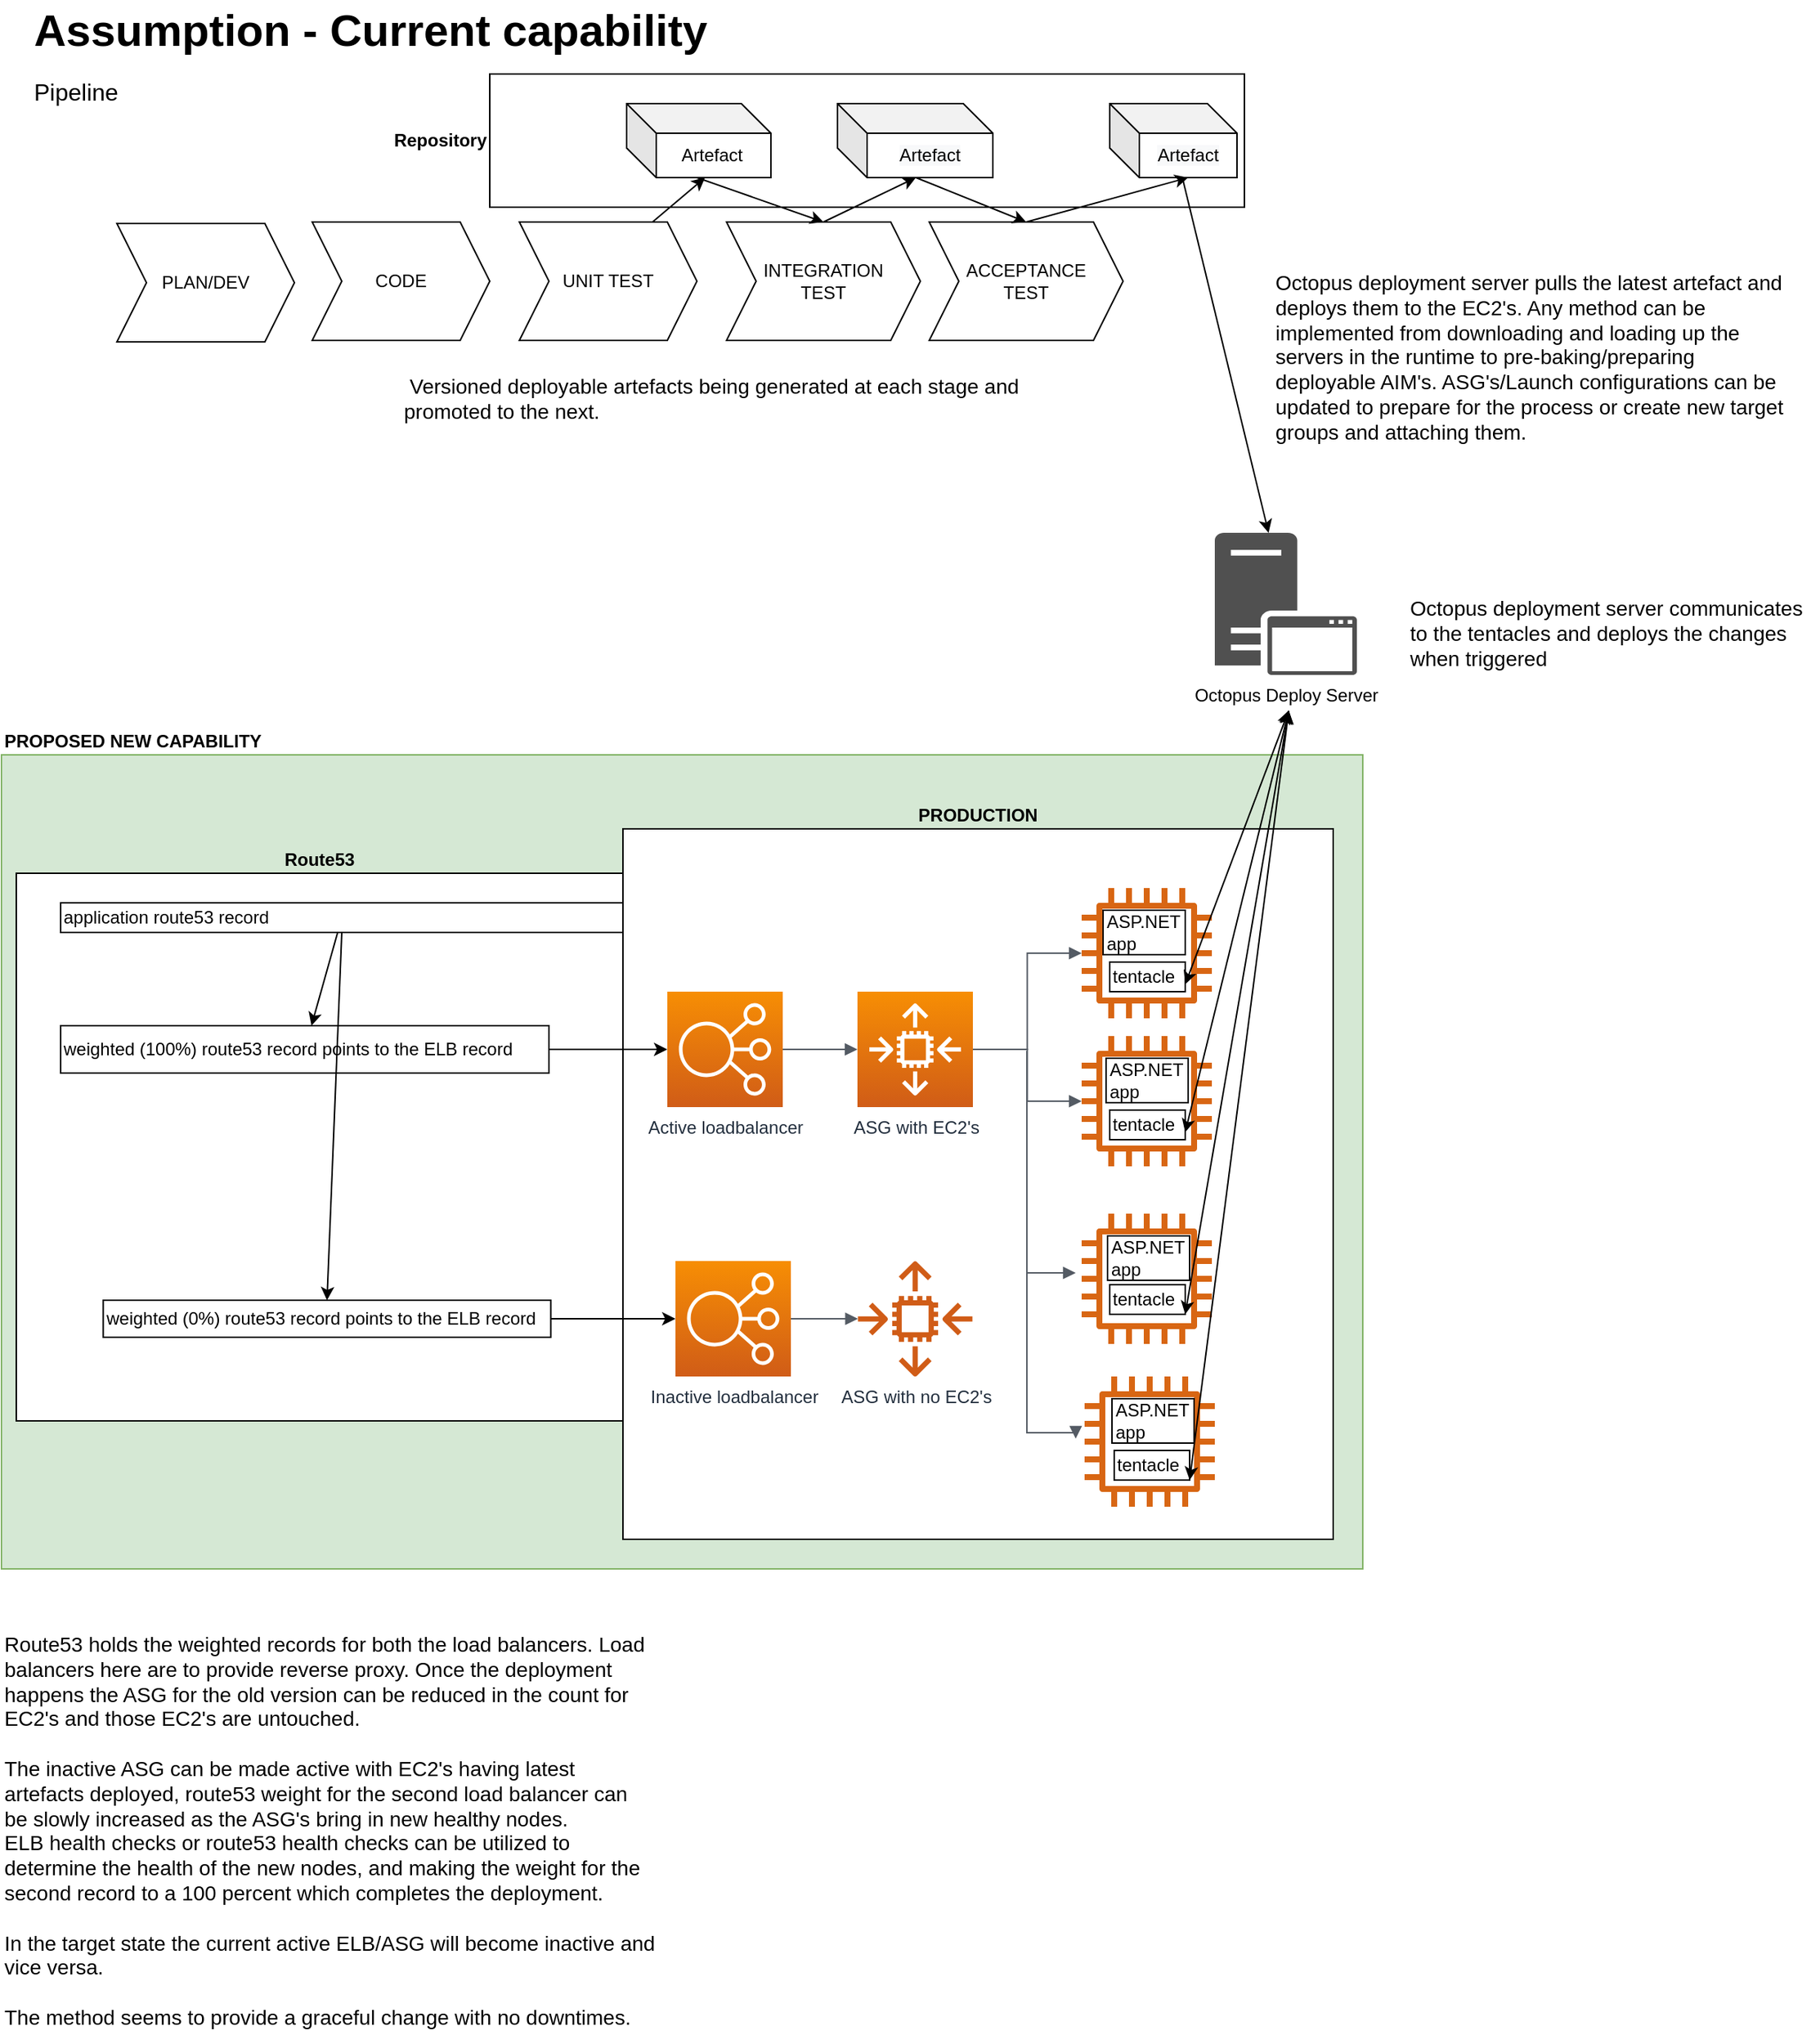<mxfile version="13.7.7" type="github" pages="3">
  <diagram id="Ht1M8jgEwFfnCIfOTk4-" name="Solution-1">
    <mxGraphModel dx="782" dy="469" grid="1" gridSize="10" guides="1" tooltips="1" connect="1" arrows="1" fold="1" page="1" pageScale="1" pageWidth="1169" pageHeight="827" math="0" shadow="0">
      <root>
        <mxCell id="0" />
        <mxCell id="1" parent="0" />
        <mxCell id="fXW_CVcF90TKpjmfVYOq-1" value="PROPOSED NEW CAPABILITY" style="rounded=0;whiteSpace=wrap;html=1;align=left;labelPosition=center;verticalLabelPosition=top;verticalAlign=bottom;fontStyle=1;fillColor=#d5e8d4;strokeColor=#82b366;" vertex="1" parent="1">
          <mxGeometry x="20" y="540" width="920" height="550" as="geometry" />
        </mxCell>
        <mxCell id="2vR9hvd_AX73qNvxzZPH-1" value="PRODUCTION" style="whiteSpace=wrap;html=1;aspect=fixed;align=center;fontStyle=1;labelPosition=center;verticalLabelPosition=top;verticalAlign=bottom;" vertex="1" parent="1">
          <mxGeometry x="440" y="590" width="480" height="480" as="geometry" />
        </mxCell>
        <mxCell id="VLLBcXMZJe62vzT6Zpj2-23" value="Repository" style="rounded=0;whiteSpace=wrap;html=1;align=right;labelPosition=left;verticalLabelPosition=middle;verticalAlign=middle;fontStyle=1" vertex="1" parent="1">
          <mxGeometry x="350" y="80" width="510" height="90" as="geometry" />
        </mxCell>
        <mxCell id="-QjtrjUzRDEMRZ5MF8oH-47" value="Assumption - Current capability" style="text;html=1;resizable=0;points=[];autosize=1;align=left;verticalAlign=top;spacingTop=-4;fontSize=30;fontStyle=1" parent="1" vertex="1">
          <mxGeometry x="40" y="30" width="470" height="40" as="geometry" />
        </mxCell>
        <mxCell id="-QjtrjUzRDEMRZ5MF8oH-48" value="Pipeline" style="text;html=1;resizable=0;points=[];autosize=1;align=left;verticalAlign=top;spacingTop=-4;fontSize=16" parent="1" vertex="1">
          <mxGeometry x="40" y="80" width="70" height="20" as="geometry" />
        </mxCell>
        <mxCell id="VLLBcXMZJe62vzT6Zpj2-1" value="PLAN/DEV&lt;br&gt;" style="shape=step;perimeter=stepPerimeter;whiteSpace=wrap;html=1;fixedSize=1;" vertex="1" parent="1">
          <mxGeometry x="98" y="181" width="120" height="80" as="geometry" />
        </mxCell>
        <mxCell id="VLLBcXMZJe62vzT6Zpj2-2" value="CODE" style="shape=step;perimeter=stepPerimeter;whiteSpace=wrap;html=1;fixedSize=1;" vertex="1" parent="1">
          <mxGeometry x="230" y="180" width="120" height="80" as="geometry" />
        </mxCell>
        <mxCell id="VLLBcXMZJe62vzT6Zpj2-3" value="UNIT TEST" style="shape=step;perimeter=stepPerimeter;whiteSpace=wrap;html=1;fixedSize=1;" vertex="1" parent="1">
          <mxGeometry x="370" y="180" width="120" height="80" as="geometry" />
        </mxCell>
        <mxCell id="VLLBcXMZJe62vzT6Zpj2-4" value="INTEGRATION&lt;br&gt;TEST" style="shape=step;perimeter=stepPerimeter;whiteSpace=wrap;html=1;fixedSize=1;" vertex="1" parent="1">
          <mxGeometry x="510" y="180" width="131" height="80" as="geometry" />
        </mxCell>
        <mxCell id="VLLBcXMZJe62vzT6Zpj2-5" value="ACCEPTANCE&lt;br&gt;TEST" style="shape=step;perimeter=stepPerimeter;whiteSpace=wrap;html=1;fixedSize=1;" vertex="1" parent="1">
          <mxGeometry x="647" y="180" width="131" height="80" as="geometry" />
        </mxCell>
        <mxCell id="VLLBcXMZJe62vzT6Zpj2-6" value="Artefact&amp;nbsp;" style="shape=cube;whiteSpace=wrap;html=1;boundedLbl=1;backgroundOutline=1;darkOpacity=0.05;darkOpacity2=0.1;" vertex="1" parent="1">
          <mxGeometry x="442.5" y="100" width="97.5" height="50" as="geometry" />
        </mxCell>
        <mxCell id="VLLBcXMZJe62vzT6Zpj2-7" value="&#xa;&#xa;&lt;span style=&quot;color: rgb(0, 0, 0); font-family: helvetica; font-size: 12px; font-style: normal; font-weight: 400; letter-spacing: normal; text-align: center; text-indent: 0px; text-transform: none; word-spacing: 0px; background-color: rgb(248, 249, 250); display: inline; float: none;&quot;&gt;Artefact&lt;/span&gt;&#xa;&#xa;" style="shape=cube;whiteSpace=wrap;html=1;boundedLbl=1;backgroundOutline=1;darkOpacity=0.05;darkOpacity2=0.1;" vertex="1" parent="1">
          <mxGeometry x="585" y="100" width="105" height="50" as="geometry" />
        </mxCell>
        <mxCell id="VLLBcXMZJe62vzT6Zpj2-8" value="&#xa;&#xa;&lt;span style=&quot;color: rgb(0, 0, 0); font-family: helvetica; font-size: 12px; font-style: normal; font-weight: 400; letter-spacing: normal; text-align: center; text-indent: 0px; text-transform: none; word-spacing: 0px; background-color: rgb(248, 249, 250); display: inline; float: none;&quot;&gt;Artefact&lt;/span&gt;&#xa;&#xa;" style="shape=cube;whiteSpace=wrap;html=1;boundedLbl=1;backgroundOutline=1;darkOpacity=0.05;darkOpacity2=0.1;" vertex="1" parent="1">
          <mxGeometry x="769" y="100" width="86" height="50" as="geometry" />
        </mxCell>
        <mxCell id="VLLBcXMZJe62vzT6Zpj2-25" value="" style="endArrow=classic;html=1;strokeColor=#000000;exitX=0.75;exitY=0;exitDx=0;exitDy=0;entryX=0;entryY=0;entryDx=53;entryDy=50;entryPerimeter=0;" edge="1" parent="1" source="VLLBcXMZJe62vzT6Zpj2-3" target="VLLBcXMZJe62vzT6Zpj2-6">
          <mxGeometry width="50" height="50" relative="1" as="geometry">
            <mxPoint x="470" y="250" as="sourcePoint" />
            <mxPoint x="520" y="200" as="targetPoint" />
          </mxGeometry>
        </mxCell>
        <mxCell id="VLLBcXMZJe62vzT6Zpj2-26" value="" style="endArrow=classic;html=1;strokeColor=#000000;entryX=0.5;entryY=0;entryDx=0;entryDy=0;" edge="1" parent="1" target="VLLBcXMZJe62vzT6Zpj2-4">
          <mxGeometry width="50" height="50" relative="1" as="geometry">
            <mxPoint x="490" y="150" as="sourcePoint" />
            <mxPoint x="520" y="200" as="targetPoint" />
          </mxGeometry>
        </mxCell>
        <mxCell id="VLLBcXMZJe62vzT6Zpj2-27" value="" style="endArrow=classic;html=1;strokeColor=#000000;exitX=0.5;exitY=0;exitDx=0;exitDy=0;entryX=0;entryY=0;entryDx=53;entryDy=50;entryPerimeter=0;" edge="1" parent="1" source="VLLBcXMZJe62vzT6Zpj2-4" target="VLLBcXMZJe62vzT6Zpj2-7">
          <mxGeometry width="50" height="50" relative="1" as="geometry">
            <mxPoint x="470" y="250" as="sourcePoint" />
            <mxPoint x="520" y="200" as="targetPoint" />
          </mxGeometry>
        </mxCell>
        <mxCell id="VLLBcXMZJe62vzT6Zpj2-28" value="" style="endArrow=classic;html=1;strokeColor=#000000;exitX=0;exitY=0;exitDx=53;exitDy=50;entryX=0.5;entryY=0;entryDx=0;entryDy=0;exitPerimeter=0;" edge="1" parent="1" source="VLLBcXMZJe62vzT6Zpj2-7" target="VLLBcXMZJe62vzT6Zpj2-5">
          <mxGeometry width="50" height="50" relative="1" as="geometry">
            <mxPoint x="470" y="250" as="sourcePoint" />
            <mxPoint x="520" y="200" as="targetPoint" />
          </mxGeometry>
        </mxCell>
        <mxCell id="VLLBcXMZJe62vzT6Zpj2-29" value="" style="endArrow=classic;html=1;strokeColor=#000000;exitX=0.5;exitY=0;exitDx=0;exitDy=0;entryX=0;entryY=0;entryDx=53;entryDy=50;entryPerimeter=0;" edge="1" parent="1" source="VLLBcXMZJe62vzT6Zpj2-5" target="VLLBcXMZJe62vzT6Zpj2-8">
          <mxGeometry width="50" height="50" relative="1" as="geometry">
            <mxPoint x="470" y="250" as="sourcePoint" />
            <mxPoint x="520" y="200" as="targetPoint" />
          </mxGeometry>
        </mxCell>
        <mxCell id="VLLBcXMZJe62vzT6Zpj2-30" value="&amp;nbsp;Versioned deployable artefacts being generated at each stage and&amp;nbsp; promoted to the next." style="text;html=1;align=left;verticalAlign=top;spacingTop=-4;fontSize=14;labelBackgroundColor=none;whiteSpace=wrap;" vertex="1" parent="1">
          <mxGeometry x="290" y="280" width="449" height="70" as="geometry" />
        </mxCell>
        <mxCell id="VLLBcXMZJe62vzT6Zpj2-31" value="Octopus Deploy Server" style="pointerEvents=1;shadow=0;dashed=0;html=1;strokeColor=none;fillColor=#505050;labelPosition=center;verticalLabelPosition=bottom;verticalAlign=top;outlineConnect=0;align=center;shape=mxgraph.office.servers.application_server;" vertex="1" parent="1">
          <mxGeometry x="840" y="390" width="96" height="96" as="geometry" />
        </mxCell>
        <mxCell id="VLLBcXMZJe62vzT6Zpj2-32" value="" style="endArrow=classic;html=1;strokeColor=#000000;" edge="1" parent="1" source="VLLBcXMZJe62vzT6Zpj2-8" target="VLLBcXMZJe62vzT6Zpj2-31">
          <mxGeometry width="50" height="50" relative="1" as="geometry">
            <mxPoint x="540" y="350" as="sourcePoint" />
            <mxPoint x="590" y="300" as="targetPoint" />
          </mxGeometry>
        </mxCell>
        <mxCell id="VLLBcXMZJe62vzT6Zpj2-34" value="" style="outlineConnect=0;fontColor=#232F3E;gradientColor=none;fillColor=#D86613;strokeColor=none;dashed=0;verticalLabelPosition=bottom;verticalAlign=top;align=center;html=1;fontSize=12;fontStyle=0;aspect=fixed;pointerEvents=1;shape=mxgraph.aws4.instance2;" vertex="1" parent="1">
          <mxGeometry x="750" y="630" width="88" height="88" as="geometry" />
        </mxCell>
        <mxCell id="VLLBcXMZJe62vzT6Zpj2-35" value="" style="outlineConnect=0;fontColor=#232F3E;gradientColor=none;fillColor=#D86613;strokeColor=none;dashed=0;verticalLabelPosition=bottom;verticalAlign=top;align=center;html=1;fontSize=12;fontStyle=0;aspect=fixed;pointerEvents=1;shape=mxgraph.aws4.instance2;" vertex="1" parent="1">
          <mxGeometry x="750" y="730" width="88" height="88" as="geometry" />
        </mxCell>
        <mxCell id="VLLBcXMZJe62vzT6Zpj2-36" value="" style="outlineConnect=0;fontColor=#232F3E;gradientColor=none;fillColor=#D86613;strokeColor=none;dashed=0;verticalLabelPosition=bottom;verticalAlign=top;align=center;html=1;fontSize=12;fontStyle=0;aspect=fixed;pointerEvents=1;shape=mxgraph.aws4.instance2;" vertex="1" parent="1">
          <mxGeometry x="750" y="850" width="88" height="88" as="geometry" />
        </mxCell>
        <mxCell id="VLLBcXMZJe62vzT6Zpj2-37" value="" style="outlineConnect=0;fontColor=#232F3E;gradientColor=none;fillColor=#D86613;strokeColor=none;dashed=0;verticalLabelPosition=bottom;verticalAlign=top;align=center;html=1;fontSize=12;fontStyle=0;aspect=fixed;pointerEvents=1;shape=mxgraph.aws4.instance2;" vertex="1" parent="1">
          <mxGeometry x="752" y="960" width="88" height="88" as="geometry" />
        </mxCell>
        <mxCell id="VLLBcXMZJe62vzT6Zpj2-40" value="tentacle" style="rounded=0;whiteSpace=wrap;html=1;align=left;" vertex="1" parent="1">
          <mxGeometry x="769" y="680" width="51" height="20" as="geometry" />
        </mxCell>
        <mxCell id="VLLBcXMZJe62vzT6Zpj2-42" value="&lt;span&gt;tentacle&lt;/span&gt;" style="rounded=0;whiteSpace=wrap;html=1;align=left;" vertex="1" parent="1">
          <mxGeometry x="769" y="780" width="51" height="20" as="geometry" />
        </mxCell>
        <mxCell id="VLLBcXMZJe62vzT6Zpj2-47" value="&lt;span&gt;tentacle&lt;/span&gt;" style="rounded=0;whiteSpace=wrap;html=1;align=left;" vertex="1" parent="1">
          <mxGeometry x="769" y="898" width="51" height="20" as="geometry" />
        </mxCell>
        <mxCell id="VLLBcXMZJe62vzT6Zpj2-49" value="&lt;span&gt;tentacle&lt;/span&gt;" style="rounded=0;whiteSpace=wrap;html=1;align=left;" vertex="1" parent="1">
          <mxGeometry x="772" y="1010" width="51" height="20" as="geometry" />
        </mxCell>
        <mxCell id="VLLBcXMZJe62vzT6Zpj2-50" value="" style="endArrow=classic;startArrow=classic;html=1;strokeColor=#000000;exitX=1;exitY=0.75;exitDx=0;exitDy=0;" edge="1" parent="1" source="VLLBcXMZJe62vzT6Zpj2-40">
          <mxGeometry width="50" height="50" relative="1" as="geometry">
            <mxPoint x="840" y="560" as="sourcePoint" />
            <mxPoint x="890" y="510" as="targetPoint" />
          </mxGeometry>
        </mxCell>
        <mxCell id="VLLBcXMZJe62vzT6Zpj2-51" value="" style="endArrow=classic;startArrow=classic;html=1;strokeColor=#000000;exitX=1;exitY=0.75;exitDx=0;exitDy=0;" edge="1" parent="1" source="VLLBcXMZJe62vzT6Zpj2-42">
          <mxGeometry width="50" height="50" relative="1" as="geometry">
            <mxPoint x="830" y="705" as="sourcePoint" />
            <mxPoint x="890" y="510" as="targetPoint" />
          </mxGeometry>
        </mxCell>
        <mxCell id="VLLBcXMZJe62vzT6Zpj2-52" value="" style="endArrow=classic;startArrow=classic;html=1;strokeColor=#000000;exitX=1;exitY=1;exitDx=0;exitDy=0;" edge="1" parent="1" source="VLLBcXMZJe62vzT6Zpj2-47">
          <mxGeometry width="50" height="50" relative="1" as="geometry">
            <mxPoint x="840" y="715" as="sourcePoint" />
            <mxPoint x="890" y="510" as="targetPoint" />
          </mxGeometry>
        </mxCell>
        <mxCell id="VLLBcXMZJe62vzT6Zpj2-53" value="" style="endArrow=classic;startArrow=classic;html=1;strokeColor=#000000;exitX=1;exitY=1;exitDx=0;exitDy=0;" edge="1" parent="1" source="VLLBcXMZJe62vzT6Zpj2-49">
          <mxGeometry width="50" height="50" relative="1" as="geometry">
            <mxPoint x="850" y="725" as="sourcePoint" />
            <mxPoint x="890" y="510" as="targetPoint" />
          </mxGeometry>
        </mxCell>
        <mxCell id="VLLBcXMZJe62vzT6Zpj2-55" value="Octopus deployment server communicates to the tentacles and deploys the changes when triggered" style="text;html=1;align=left;verticalAlign=top;spacingTop=-4;fontSize=14;labelBackgroundColor=none;whiteSpace=wrap;" vertex="1" parent="1">
          <mxGeometry x="970" y="430" width="278" height="60" as="geometry" />
        </mxCell>
        <mxCell id="VLLBcXMZJe62vzT6Zpj2-56" value="ASP.NET&lt;br&gt;app" style="rounded=0;whiteSpace=wrap;html=1;align=left;" vertex="1" parent="1">
          <mxGeometry x="764.5" y="645" width="55.5" height="30" as="geometry" />
        </mxCell>
        <mxCell id="VLLBcXMZJe62vzT6Zpj2-57" value="ASP.NET&lt;br&gt;app" style="rounded=0;whiteSpace=wrap;html=1;align=left;" vertex="1" parent="1">
          <mxGeometry x="766.5" y="745" width="55.5" height="30" as="geometry" />
        </mxCell>
        <mxCell id="VLLBcXMZJe62vzT6Zpj2-58" value="ASP.NET&lt;br&gt;app" style="rounded=0;whiteSpace=wrap;html=1;align=left;" vertex="1" parent="1">
          <mxGeometry x="767.5" y="865" width="55.5" height="30" as="geometry" />
        </mxCell>
        <mxCell id="VLLBcXMZJe62vzT6Zpj2-59" value="ASP.NET&lt;br&gt;app" style="rounded=0;whiteSpace=wrap;html=1;align=left;" vertex="1" parent="1">
          <mxGeometry x="770.5" y="975" width="55.5" height="30" as="geometry" />
        </mxCell>
        <mxCell id="VLLBcXMZJe62vzT6Zpj2-60" value="ASG with EC2&#39;s" style="outlineConnect=0;fontColor=#232F3E;gradientColor=#F78E04;gradientDirection=north;fillColor=#D05C17;strokeColor=#ffffff;dashed=0;verticalLabelPosition=bottom;verticalAlign=top;align=center;html=1;fontSize=12;fontStyle=0;aspect=fixed;shape=mxgraph.aws4.resourceIcon;resIcon=mxgraph.aws4.auto_scaling2;" vertex="1" parent="1">
          <mxGeometry x="598.5" y="700" width="78" height="78" as="geometry" />
        </mxCell>
        <mxCell id="VLLBcXMZJe62vzT6Zpj2-61" value="ASG with no EC2&#39;s" style="outlineConnect=0;fontColor=#232F3E;gradientColor=none;fillColor=#D05C17;strokeColor=none;dashed=0;verticalLabelPosition=bottom;verticalAlign=top;align=center;html=1;fontSize=12;fontStyle=0;aspect=fixed;pointerEvents=1;shape=mxgraph.aws4.auto_scaling2;" vertex="1" parent="1">
          <mxGeometry x="598.5" y="882" width="78" height="78" as="geometry" />
        </mxCell>
        <mxCell id="VLLBcXMZJe62vzT6Zpj2-62" value="Active loadbalancer" style="outlineConnect=0;fontColor=#232F3E;gradientColor=#F78E04;gradientDirection=north;fillColor=#D05C17;strokeColor=#ffffff;dashed=0;verticalLabelPosition=bottom;verticalAlign=top;align=center;html=1;fontSize=12;fontStyle=0;aspect=fixed;shape=mxgraph.aws4.resourceIcon;resIcon=mxgraph.aws4.elastic_load_balancing;" vertex="1" parent="1">
          <mxGeometry x="470" y="700" width="78" height="78" as="geometry" />
        </mxCell>
        <mxCell id="VLLBcXMZJe62vzT6Zpj2-63" value="Inactive loadbalancer" style="outlineConnect=0;fontColor=#232F3E;gradientColor=#F78E04;gradientDirection=north;fillColor=#D05C17;strokeColor=#ffffff;dashed=0;verticalLabelPosition=bottom;verticalAlign=top;align=center;html=1;fontSize=12;fontStyle=0;aspect=fixed;shape=mxgraph.aws4.resourceIcon;resIcon=mxgraph.aws4.elastic_load_balancing;" vertex="1" parent="1">
          <mxGeometry x="475.5" y="882" width="78" height="78" as="geometry" />
        </mxCell>
        <mxCell id="VLLBcXMZJe62vzT6Zpj2-64" value="" style="edgeStyle=orthogonalEdgeStyle;html=1;endArrow=block;elbow=vertical;startArrow=none;endFill=1;strokeColor=#545B64;rounded=0;" edge="1" parent="1" source="VLLBcXMZJe62vzT6Zpj2-62" target="VLLBcXMZJe62vzT6Zpj2-60">
          <mxGeometry width="100" relative="1" as="geometry">
            <mxPoint x="480" y="810" as="sourcePoint" />
            <mxPoint x="580" y="810" as="targetPoint" />
          </mxGeometry>
        </mxCell>
        <mxCell id="VLLBcXMZJe62vzT6Zpj2-66" value="" style="edgeStyle=orthogonalEdgeStyle;html=1;endArrow=block;elbow=vertical;startArrow=none;endFill=1;strokeColor=#545B64;rounded=0;" edge="1" parent="1" source="VLLBcXMZJe62vzT6Zpj2-60" target="VLLBcXMZJe62vzT6Zpj2-34">
          <mxGeometry width="100" relative="1" as="geometry">
            <mxPoint x="710" y="660" as="sourcePoint" />
            <mxPoint x="760.5" y="660" as="targetPoint" />
          </mxGeometry>
        </mxCell>
        <mxCell id="VLLBcXMZJe62vzT6Zpj2-67" value="" style="edgeStyle=orthogonalEdgeStyle;html=1;endArrow=block;elbow=vertical;startArrow=none;endFill=1;strokeColor=#545B64;rounded=0;" edge="1" parent="1" source="VLLBcXMZJe62vzT6Zpj2-60" target="VLLBcXMZJe62vzT6Zpj2-35">
          <mxGeometry width="100" relative="1" as="geometry">
            <mxPoint x="710" y="790" as="sourcePoint" />
            <mxPoint x="760.5" y="790" as="targetPoint" />
          </mxGeometry>
        </mxCell>
        <mxCell id="VLLBcXMZJe62vzT6Zpj2-68" value="" style="edgeStyle=orthogonalEdgeStyle;html=1;endArrow=block;elbow=vertical;startArrow=none;endFill=1;strokeColor=#545B64;rounded=0;" edge="1" parent="1">
          <mxGeometry width="100" relative="1" as="geometry">
            <mxPoint x="713" y="740" as="sourcePoint" />
            <mxPoint x="746" y="890" as="targetPoint" />
            <Array as="points">
              <mxPoint x="713" y="890" />
            </Array>
          </mxGeometry>
        </mxCell>
        <mxCell id="VLLBcXMZJe62vzT6Zpj2-69" value="" style="edgeStyle=orthogonalEdgeStyle;html=1;endArrow=block;elbow=vertical;startArrow=none;endFill=1;strokeColor=#545B64;rounded=0;" edge="1" parent="1">
          <mxGeometry width="100" relative="1" as="geometry">
            <mxPoint x="713" y="740" as="sourcePoint" />
            <mxPoint x="746" y="1002" as="targetPoint" />
            <Array as="points">
              <mxPoint x="713" y="998" />
              <mxPoint x="746" y="998" />
            </Array>
          </mxGeometry>
        </mxCell>
        <mxCell id="VLLBcXMZJe62vzT6Zpj2-70" value="" style="edgeStyle=orthogonalEdgeStyle;html=1;endArrow=block;elbow=vertical;startArrow=none;endFill=1;strokeColor=#545B64;rounded=0;" edge="1" parent="1" source="VLLBcXMZJe62vzT6Zpj2-63" target="VLLBcXMZJe62vzT6Zpj2-61">
          <mxGeometry width="100" relative="1" as="geometry">
            <mxPoint x="558" y="749" as="sourcePoint" />
            <mxPoint x="608.5" y="749" as="targetPoint" />
          </mxGeometry>
        </mxCell>
        <mxCell id="VLLBcXMZJe62vzT6Zpj2-72" value="Route53" style="rounded=0;whiteSpace=wrap;html=1;align=center;fontStyle=1;labelPosition=center;verticalLabelPosition=top;verticalAlign=bottom;" vertex="1" parent="1">
          <mxGeometry x="30" y="620" width="410" height="370" as="geometry" />
        </mxCell>
        <mxCell id="VLLBcXMZJe62vzT6Zpj2-73" value="application route53 record" style="rounded=0;whiteSpace=wrap;html=1;align=left;" vertex="1" parent="1">
          <mxGeometry x="60" y="640" width="380" height="20" as="geometry" />
        </mxCell>
        <mxCell id="VLLBcXMZJe62vzT6Zpj2-74" value="weighted (100%) route53 record points to the ELB record" style="rounded=0;whiteSpace=wrap;html=1;align=left;" vertex="1" parent="1">
          <mxGeometry x="60" y="723" width="330" height="32" as="geometry" />
        </mxCell>
        <mxCell id="VLLBcXMZJe62vzT6Zpj2-75" value="weighted (0%) route53 record points to the ELB record&amp;nbsp;" style="rounded=0;whiteSpace=wrap;html=1;align=left;" vertex="1" parent="1">
          <mxGeometry x="88.75" y="908.5" width="302.5" height="25" as="geometry" />
        </mxCell>
        <mxCell id="VLLBcXMZJe62vzT6Zpj2-76" value="" style="endArrow=classic;html=1;strokeColor=#000000;" edge="1" parent="1" source="VLLBcXMZJe62vzT6Zpj2-73" target="VLLBcXMZJe62vzT6Zpj2-74">
          <mxGeometry width="50" height="50" relative="1" as="geometry">
            <mxPoint x="170" y="850" as="sourcePoint" />
            <mxPoint x="220" y="800" as="targetPoint" />
          </mxGeometry>
        </mxCell>
        <mxCell id="VLLBcXMZJe62vzT6Zpj2-77" value="" style="endArrow=classic;html=1;strokeColor=#000000;entryX=0.5;entryY=0;entryDx=0;entryDy=0;" edge="1" parent="1" target="VLLBcXMZJe62vzT6Zpj2-75">
          <mxGeometry width="50" height="50" relative="1" as="geometry">
            <mxPoint x="250" y="660" as="sourcePoint" />
            <mxPoint x="220" y="800" as="targetPoint" />
          </mxGeometry>
        </mxCell>
        <mxCell id="VLLBcXMZJe62vzT6Zpj2-78" value="" style="endArrow=classic;html=1;strokeColor=#000000;exitX=1;exitY=0.5;exitDx=0;exitDy=0;" edge="1" parent="1" source="VLLBcXMZJe62vzT6Zpj2-74" target="VLLBcXMZJe62vzT6Zpj2-62">
          <mxGeometry width="50" height="50" relative="1" as="geometry">
            <mxPoint x="170" y="850" as="sourcePoint" />
            <mxPoint x="220" y="800" as="targetPoint" />
          </mxGeometry>
        </mxCell>
        <mxCell id="VLLBcXMZJe62vzT6Zpj2-79" value="" style="endArrow=classic;html=1;strokeColor=#000000;exitX=1;exitY=0.5;exitDx=0;exitDy=0;" edge="1" parent="1" source="VLLBcXMZJe62vzT6Zpj2-75" target="VLLBcXMZJe62vzT6Zpj2-63">
          <mxGeometry width="50" height="50" relative="1" as="geometry">
            <mxPoint x="170" y="850" as="sourcePoint" />
            <mxPoint x="220" y="800" as="targetPoint" />
          </mxGeometry>
        </mxCell>
        <mxCell id="VLLBcXMZJe62vzT6Zpj2-80" value="Route53 holds the weighted records for both the load balancers. Load balancers here are to provide reverse proxy. Once the deployment happens the ASG for the old version can be reduced in the count for EC2&#39;s and those EC2&#39;s are untouched.&lt;br&gt;&amp;nbsp;&lt;br&gt;The inactive ASG can be made active with EC2&#39;s having latest artefacts deployed, route53 weight for the second load balancer can be slowly increased as the ASG&#39;s bring in new healthy nodes.&lt;br&gt;ELB health checks or route53 health checks can be utilized to determine the health of the new nodes, and making the weight for the second record to a 100 percent which completes the deployment.&lt;br&gt;&lt;br&gt;In the target state the current active ELB/ASG will become inactive and vice versa.&lt;br&gt;&amp;nbsp;&lt;br&gt;The method seems to provide a graceful change with no downtimes." style="text;html=1;align=left;verticalAlign=top;spacingTop=-4;fontSize=14;labelBackgroundColor=none;whiteSpace=wrap;" vertex="1" parent="1">
          <mxGeometry x="20" y="1130" width="442" height="280" as="geometry" />
        </mxCell>
        <mxCell id="WgK7JA7BpT-tfextO6Dw-2" value="Octopus deployment server pulls the latest artefact and deploys them to the EC2&#39;s. Any method can be implemented from downloading and loading up the servers in the runtime to pre-baking/preparing deployable AIM&#39;s. ASG&#39;s/Launch configurations can be updated to prepare for the process or create new target groups and attaching them." style="text;html=1;align=left;verticalAlign=top;spacingTop=-4;fontSize=14;labelBackgroundColor=none;whiteSpace=wrap;rotation=0;" vertex="1" parent="1">
          <mxGeometry x="879" y="210" width="351" height="120" as="geometry" />
        </mxCell>
      </root>
    </mxGraphModel>
  </diagram>
  <diagram id="o0zNAadzB0BZ8VcfFKXI" name="Solution-2">
    <mxGraphModel dx="1609" dy="469" grid="1" gridSize="10" guides="1" tooltips="1" connect="1" arrows="1" fold="1" page="1" pageScale="1" pageWidth="827" pageHeight="1169" math="0" shadow="0">
      <root>
        <mxCell id="WI4aho6z8Xlh3h6VnirR-0" />
        <mxCell id="WI4aho6z8Xlh3h6VnirR-1" parent="WI4aho6z8Xlh3h6VnirR-0" />
        <mxCell id="3R_JWn4JY1JE9I3gfPVz-0" value="PROPOSED NEW CAPABILITY" style="rounded=0;whiteSpace=wrap;html=1;align=left;labelPosition=center;verticalLabelPosition=top;verticalAlign=bottom;fontStyle=1;fillColor=#d5e8d4;strokeColor=#82b366;" vertex="1" parent="WI4aho6z8Xlh3h6VnirR-1">
          <mxGeometry x="-10" y="580" width="1440" height="1100" as="geometry" />
        </mxCell>
        <mxCell id="6uLMOf0LNQOtZFtZwsxx-2" value="DATA LAYER" style="whiteSpace=wrap;html=1;aspect=fixed;align=center;labelPosition=center;verticalLabelPosition=top;verticalAlign=bottom;fontStyle=1" vertex="1" parent="WI4aho6z8Xlh3h6VnirR-1">
          <mxGeometry x="910" y="1200" width="460" height="460" as="geometry" />
        </mxCell>
        <mxCell id="o-yrnGxfnzRKcrf6nKjl-1" value="PRE-PROD" style="whiteSpace=wrap;html=1;aspect=fixed;align=center;fontStyle=1;labelPosition=center;verticalLabelPosition=top;verticalAlign=bottom;" vertex="1" parent="WI4aho6z8Xlh3h6VnirR-1">
          <mxGeometry x="460" y="1200" width="460" height="460" as="geometry" />
        </mxCell>
        <mxCell id="LQyiZ6LF-OjafbhPByDD-18" value="PRODUCTION" style="whiteSpace=wrap;html=1;aspect=fixed;align=center;fontStyle=1;labelPosition=center;verticalLabelPosition=top;verticalAlign=bottom;" vertex="1" parent="WI4aho6z8Xlh3h6VnirR-1">
          <mxGeometry x="460" y="620" width="460" height="460" as="geometry" />
        </mxCell>
        <mxCell id="O7zRid36dls9oC1l155X-0" value="Repository" style="rounded=0;whiteSpace=wrap;html=1;align=right;labelPosition=left;verticalLabelPosition=middle;verticalAlign=middle;fontStyle=1" vertex="1" parent="WI4aho6z8Xlh3h6VnirR-1">
          <mxGeometry x="350" y="80" width="510" height="90" as="geometry" />
        </mxCell>
        <mxCell id="O7zRid36dls9oC1l155X-1" value="Assumption - Current capability" style="text;html=1;resizable=0;points=[];autosize=1;align=left;verticalAlign=top;spacingTop=-4;fontSize=30;fontStyle=1" vertex="1" parent="WI4aho6z8Xlh3h6VnirR-1">
          <mxGeometry x="40" y="30" width="470" height="40" as="geometry" />
        </mxCell>
        <mxCell id="O7zRid36dls9oC1l155X-2" value="Pipeline" style="text;html=1;resizable=0;points=[];autosize=1;align=left;verticalAlign=top;spacingTop=-4;fontSize=16" vertex="1" parent="WI4aho6z8Xlh3h6VnirR-1">
          <mxGeometry x="40" y="80" width="70" height="20" as="geometry" />
        </mxCell>
        <mxCell id="O7zRid36dls9oC1l155X-4" value="PLAN/DEV&lt;br&gt;" style="shape=step;perimeter=stepPerimeter;whiteSpace=wrap;html=1;fixedSize=1;" vertex="1" parent="WI4aho6z8Xlh3h6VnirR-1">
          <mxGeometry x="98" y="181" width="120" height="80" as="geometry" />
        </mxCell>
        <mxCell id="O7zRid36dls9oC1l155X-5" value="CODE" style="shape=step;perimeter=stepPerimeter;whiteSpace=wrap;html=1;fixedSize=1;" vertex="1" parent="WI4aho6z8Xlh3h6VnirR-1">
          <mxGeometry x="230" y="180" width="120" height="80" as="geometry" />
        </mxCell>
        <mxCell id="O7zRid36dls9oC1l155X-6" value="UNIT TEST" style="shape=step;perimeter=stepPerimeter;whiteSpace=wrap;html=1;fixedSize=1;" vertex="1" parent="WI4aho6z8Xlh3h6VnirR-1">
          <mxGeometry x="370" y="180" width="120" height="80" as="geometry" />
        </mxCell>
        <mxCell id="O7zRid36dls9oC1l155X-7" value="INTEGRATION&lt;br&gt;TEST" style="shape=step;perimeter=stepPerimeter;whiteSpace=wrap;html=1;fixedSize=1;" vertex="1" parent="WI4aho6z8Xlh3h6VnirR-1">
          <mxGeometry x="510" y="180" width="131" height="80" as="geometry" />
        </mxCell>
        <mxCell id="O7zRid36dls9oC1l155X-8" value="ACCEPTANCE&lt;br&gt;TEST" style="shape=step;perimeter=stepPerimeter;whiteSpace=wrap;html=1;fixedSize=1;" vertex="1" parent="WI4aho6z8Xlh3h6VnirR-1">
          <mxGeometry x="647" y="180" width="131" height="80" as="geometry" />
        </mxCell>
        <mxCell id="O7zRid36dls9oC1l155X-9" value="Artefact&amp;nbsp;" style="shape=cube;whiteSpace=wrap;html=1;boundedLbl=1;backgroundOutline=1;darkOpacity=0.05;darkOpacity2=0.1;" vertex="1" parent="WI4aho6z8Xlh3h6VnirR-1">
          <mxGeometry x="442.5" y="100" width="97.5" height="50" as="geometry" />
        </mxCell>
        <mxCell id="O7zRid36dls9oC1l155X-10" value="&#xa;&#xa;&lt;span style=&quot;color: rgb(0, 0, 0); font-family: helvetica; font-size: 12px; font-style: normal; font-weight: 400; letter-spacing: normal; text-align: center; text-indent: 0px; text-transform: none; word-spacing: 0px; background-color: rgb(248, 249, 250); display: inline; float: none;&quot;&gt;Artefact&lt;/span&gt;&#xa;&#xa;" style="shape=cube;whiteSpace=wrap;html=1;boundedLbl=1;backgroundOutline=1;darkOpacity=0.05;darkOpacity2=0.1;" vertex="1" parent="WI4aho6z8Xlh3h6VnirR-1">
          <mxGeometry x="585" y="100" width="105" height="50" as="geometry" />
        </mxCell>
        <mxCell id="O7zRid36dls9oC1l155X-11" value="&#xa;&#xa;&lt;span style=&quot;color: rgb(0, 0, 0); font-family: helvetica; font-size: 12px; font-style: normal; font-weight: 400; letter-spacing: normal; text-align: center; text-indent: 0px; text-transform: none; word-spacing: 0px; background-color: rgb(248, 249, 250); display: inline; float: none;&quot;&gt;Artefact&lt;/span&gt;&#xa;&#xa;" style="shape=cube;whiteSpace=wrap;html=1;boundedLbl=1;backgroundOutline=1;darkOpacity=0.05;darkOpacity2=0.1;" vertex="1" parent="WI4aho6z8Xlh3h6VnirR-1">
          <mxGeometry x="769" y="100" width="86" height="50" as="geometry" />
        </mxCell>
        <mxCell id="O7zRid36dls9oC1l155X-12" value="" style="endArrow=classic;html=1;strokeColor=#000000;exitX=0.75;exitY=0;exitDx=0;exitDy=0;entryX=0;entryY=0;entryDx=53;entryDy=50;entryPerimeter=0;" edge="1" parent="WI4aho6z8Xlh3h6VnirR-1" source="O7zRid36dls9oC1l155X-6" target="O7zRid36dls9oC1l155X-9">
          <mxGeometry width="50" height="50" relative="1" as="geometry">
            <mxPoint x="470" y="250" as="sourcePoint" />
            <mxPoint x="520" y="200" as="targetPoint" />
          </mxGeometry>
        </mxCell>
        <mxCell id="O7zRid36dls9oC1l155X-13" value="" style="endArrow=classic;html=1;strokeColor=#000000;entryX=0.5;entryY=0;entryDx=0;entryDy=0;" edge="1" parent="WI4aho6z8Xlh3h6VnirR-1" target="O7zRid36dls9oC1l155X-7">
          <mxGeometry width="50" height="50" relative="1" as="geometry">
            <mxPoint x="490" y="150" as="sourcePoint" />
            <mxPoint x="520" y="200" as="targetPoint" />
          </mxGeometry>
        </mxCell>
        <mxCell id="O7zRid36dls9oC1l155X-14" value="" style="endArrow=classic;html=1;strokeColor=#000000;exitX=0.5;exitY=0;exitDx=0;exitDy=0;entryX=0;entryY=0;entryDx=53;entryDy=50;entryPerimeter=0;" edge="1" parent="WI4aho6z8Xlh3h6VnirR-1" source="O7zRid36dls9oC1l155X-7" target="O7zRid36dls9oC1l155X-10">
          <mxGeometry width="50" height="50" relative="1" as="geometry">
            <mxPoint x="470" y="250" as="sourcePoint" />
            <mxPoint x="520" y="200" as="targetPoint" />
          </mxGeometry>
        </mxCell>
        <mxCell id="O7zRid36dls9oC1l155X-15" value="" style="endArrow=classic;html=1;strokeColor=#000000;exitX=0;exitY=0;exitDx=53;exitDy=50;entryX=0.5;entryY=0;entryDx=0;entryDy=0;exitPerimeter=0;" edge="1" parent="WI4aho6z8Xlh3h6VnirR-1" source="O7zRid36dls9oC1l155X-10" target="O7zRid36dls9oC1l155X-8">
          <mxGeometry width="50" height="50" relative="1" as="geometry">
            <mxPoint x="470" y="250" as="sourcePoint" />
            <mxPoint x="520" y="200" as="targetPoint" />
          </mxGeometry>
        </mxCell>
        <mxCell id="O7zRid36dls9oC1l155X-16" value="" style="endArrow=classic;html=1;strokeColor=#000000;exitX=0.5;exitY=0;exitDx=0;exitDy=0;entryX=0;entryY=0;entryDx=53;entryDy=50;entryPerimeter=0;" edge="1" parent="WI4aho6z8Xlh3h6VnirR-1" source="O7zRid36dls9oC1l155X-8" target="O7zRid36dls9oC1l155X-11">
          <mxGeometry width="50" height="50" relative="1" as="geometry">
            <mxPoint x="470" y="250" as="sourcePoint" />
            <mxPoint x="520" y="200" as="targetPoint" />
          </mxGeometry>
        </mxCell>
        <mxCell id="O7zRid36dls9oC1l155X-17" value="&amp;nbsp;Versioned deployable artefacts being generated at each stage and&amp;nbsp; promoted to the next." style="text;html=1;align=left;verticalAlign=top;spacingTop=-4;fontSize=14;labelBackgroundColor=none;whiteSpace=wrap;" vertex="1" parent="WI4aho6z8Xlh3h6VnirR-1">
          <mxGeometry x="290" y="280" width="449" height="70" as="geometry" />
        </mxCell>
        <mxCell id="O7zRid36dls9oC1l155X-18" value="Octopus Deploy Server" style="pointerEvents=1;shadow=0;dashed=0;html=1;strokeColor=none;fillColor=#505050;labelPosition=center;verticalLabelPosition=bottom;verticalAlign=top;outlineConnect=0;align=center;shape=mxgraph.office.servers.application_server;" vertex="1" parent="WI4aho6z8Xlh3h6VnirR-1">
          <mxGeometry x="840" y="390" width="96" height="96" as="geometry" />
        </mxCell>
        <mxCell id="O7zRid36dls9oC1l155X-19" value="" style="endArrow=classic;html=1;strokeColor=#000000;" edge="1" parent="WI4aho6z8Xlh3h6VnirR-1" source="O7zRid36dls9oC1l155X-11" target="O7zRid36dls9oC1l155X-18">
          <mxGeometry width="50" height="50" relative="1" as="geometry">
            <mxPoint x="540" y="350" as="sourcePoint" />
            <mxPoint x="590" y="300" as="targetPoint" />
          </mxGeometry>
        </mxCell>
        <mxCell id="O7zRid36dls9oC1l155X-21" value="" style="outlineConnect=0;fontColor=#232F3E;gradientColor=none;fillColor=#D86613;strokeColor=none;dashed=0;verticalLabelPosition=bottom;verticalAlign=top;align=center;html=1;fontSize=12;fontStyle=0;aspect=fixed;pointerEvents=1;shape=mxgraph.aws4.instance2;" vertex="1" parent="WI4aho6z8Xlh3h6VnirR-1">
          <mxGeometry x="750" y="630" width="88" height="88" as="geometry" />
        </mxCell>
        <mxCell id="O7zRid36dls9oC1l155X-22" value="" style="outlineConnect=0;fontColor=#232F3E;gradientColor=none;fillColor=#D86613;strokeColor=none;dashed=0;verticalLabelPosition=bottom;verticalAlign=top;align=center;html=1;fontSize=12;fontStyle=0;aspect=fixed;pointerEvents=1;shape=mxgraph.aws4.instance2;" vertex="1" parent="WI4aho6z8Xlh3h6VnirR-1">
          <mxGeometry x="750" y="730" width="88" height="88" as="geometry" />
        </mxCell>
        <mxCell id="O7zRid36dls9oC1l155X-23" value="" style="outlineConnect=0;fontColor=#232F3E;gradientColor=none;fillColor=#D86613;strokeColor=none;dashed=0;verticalLabelPosition=bottom;verticalAlign=top;align=center;html=1;fontSize=12;fontStyle=0;aspect=fixed;pointerEvents=1;shape=mxgraph.aws4.instance2;" vertex="1" parent="WI4aho6z8Xlh3h6VnirR-1">
          <mxGeometry x="750" y="850" width="88" height="88" as="geometry" />
        </mxCell>
        <mxCell id="O7zRid36dls9oC1l155X-24" value="" style="outlineConnect=0;fontColor=#232F3E;gradientColor=none;fillColor=#D86613;strokeColor=none;dashed=0;verticalLabelPosition=bottom;verticalAlign=top;align=center;html=1;fontSize=12;fontStyle=0;aspect=fixed;pointerEvents=1;shape=mxgraph.aws4.instance2;" vertex="1" parent="WI4aho6z8Xlh3h6VnirR-1">
          <mxGeometry x="752" y="960" width="88" height="88" as="geometry" />
        </mxCell>
        <mxCell id="O7zRid36dls9oC1l155X-25" value="tentacle" style="rounded=0;whiteSpace=wrap;html=1;align=left;" vertex="1" parent="WI4aho6z8Xlh3h6VnirR-1">
          <mxGeometry x="769" y="680" width="51" height="20" as="geometry" />
        </mxCell>
        <mxCell id="O7zRid36dls9oC1l155X-26" value="&lt;span&gt;tentacle&lt;/span&gt;" style="rounded=0;whiteSpace=wrap;html=1;align=left;" vertex="1" parent="WI4aho6z8Xlh3h6VnirR-1">
          <mxGeometry x="769" y="780" width="51" height="20" as="geometry" />
        </mxCell>
        <mxCell id="O7zRid36dls9oC1l155X-27" value="&lt;span&gt;tentacle&lt;/span&gt;" style="rounded=0;whiteSpace=wrap;html=1;align=left;" vertex="1" parent="WI4aho6z8Xlh3h6VnirR-1">
          <mxGeometry x="769" y="898" width="51" height="20" as="geometry" />
        </mxCell>
        <mxCell id="O7zRid36dls9oC1l155X-28" value="&lt;span&gt;tentacle&lt;/span&gt;" style="rounded=0;whiteSpace=wrap;html=1;align=left;" vertex="1" parent="WI4aho6z8Xlh3h6VnirR-1">
          <mxGeometry x="772" y="1010" width="51" height="20" as="geometry" />
        </mxCell>
        <mxCell id="O7zRid36dls9oC1l155X-29" value="" style="endArrow=classic;startArrow=classic;html=1;strokeColor=#000000;exitX=1;exitY=0.75;exitDx=0;exitDy=0;" edge="1" parent="WI4aho6z8Xlh3h6VnirR-1" source="O7zRid36dls9oC1l155X-25">
          <mxGeometry width="50" height="50" relative="1" as="geometry">
            <mxPoint x="840" y="560" as="sourcePoint" />
            <mxPoint x="890" y="510" as="targetPoint" />
          </mxGeometry>
        </mxCell>
        <mxCell id="O7zRid36dls9oC1l155X-30" value="" style="endArrow=classic;startArrow=classic;html=1;strokeColor=#000000;exitX=1;exitY=0.75;exitDx=0;exitDy=0;" edge="1" parent="WI4aho6z8Xlh3h6VnirR-1" source="O7zRid36dls9oC1l155X-26">
          <mxGeometry width="50" height="50" relative="1" as="geometry">
            <mxPoint x="830" y="705" as="sourcePoint" />
            <mxPoint x="890" y="510" as="targetPoint" />
          </mxGeometry>
        </mxCell>
        <mxCell id="O7zRid36dls9oC1l155X-31" value="" style="endArrow=classic;startArrow=classic;html=1;strokeColor=#000000;exitX=1;exitY=1;exitDx=0;exitDy=0;" edge="1" parent="WI4aho6z8Xlh3h6VnirR-1" source="O7zRid36dls9oC1l155X-27">
          <mxGeometry width="50" height="50" relative="1" as="geometry">
            <mxPoint x="840" y="715" as="sourcePoint" />
            <mxPoint x="890" y="510" as="targetPoint" />
          </mxGeometry>
        </mxCell>
        <mxCell id="O7zRid36dls9oC1l155X-32" value="" style="endArrow=classic;startArrow=classic;html=1;strokeColor=#000000;exitX=1;exitY=1;exitDx=0;exitDy=0;" edge="1" parent="WI4aho6z8Xlh3h6VnirR-1" source="O7zRid36dls9oC1l155X-28">
          <mxGeometry width="50" height="50" relative="1" as="geometry">
            <mxPoint x="850" y="725" as="sourcePoint" />
            <mxPoint x="890" y="510" as="targetPoint" />
          </mxGeometry>
        </mxCell>
        <mxCell id="O7zRid36dls9oC1l155X-33" value="Octopus deployment server communicates to the tentacles and deploys the changes when triggered" style="text;html=1;align=left;verticalAlign=top;spacingTop=-4;fontSize=14;labelBackgroundColor=none;whiteSpace=wrap;" vertex="1" parent="WI4aho6z8Xlh3h6VnirR-1">
          <mxGeometry x="920" y="510" width="278" height="60" as="geometry" />
        </mxCell>
        <mxCell id="O7zRid36dls9oC1l155X-34" value="ASP.NET&lt;br&gt;app" style="rounded=0;whiteSpace=wrap;html=1;align=left;" vertex="1" parent="WI4aho6z8Xlh3h6VnirR-1">
          <mxGeometry x="764.5" y="645" width="55.5" height="30" as="geometry" />
        </mxCell>
        <mxCell id="O7zRid36dls9oC1l155X-35" value="ASP.NET&lt;br&gt;app" style="rounded=0;whiteSpace=wrap;html=1;align=left;" vertex="1" parent="WI4aho6z8Xlh3h6VnirR-1">
          <mxGeometry x="766.5" y="745" width="55.5" height="30" as="geometry" />
        </mxCell>
        <mxCell id="O7zRid36dls9oC1l155X-36" value="ASP.NET&lt;br&gt;app" style="rounded=0;whiteSpace=wrap;html=1;align=left;" vertex="1" parent="WI4aho6z8Xlh3h6VnirR-1">
          <mxGeometry x="767.5" y="865" width="55.5" height="30" as="geometry" />
        </mxCell>
        <mxCell id="O7zRid36dls9oC1l155X-37" value="ASP.NET&lt;br&gt;app" style="rounded=0;whiteSpace=wrap;html=1;align=left;" vertex="1" parent="WI4aho6z8Xlh3h6VnirR-1">
          <mxGeometry x="770.5" y="975" width="55.5" height="30" as="geometry" />
        </mxCell>
        <mxCell id="O7zRid36dls9oC1l155X-38" value="ASG with EC2&#39;s" style="outlineConnect=0;fontColor=#232F3E;gradientColor=#F78E04;gradientDirection=north;fillColor=#D05C17;strokeColor=#ffffff;dashed=0;verticalLabelPosition=bottom;verticalAlign=top;align=center;html=1;fontSize=12;fontStyle=0;aspect=fixed;shape=mxgraph.aws4.resourceIcon;resIcon=mxgraph.aws4.auto_scaling2;" vertex="1" parent="WI4aho6z8Xlh3h6VnirR-1">
          <mxGeometry x="612" y="700" width="78" height="78" as="geometry" />
        </mxCell>
        <mxCell id="O7zRid36dls9oC1l155X-40" value="Active loadbalancer" style="outlineConnect=0;fontColor=#232F3E;gradientColor=#F78E04;gradientDirection=north;fillColor=#D05C17;strokeColor=#ffffff;dashed=0;verticalLabelPosition=bottom;verticalAlign=top;align=center;html=1;fontSize=12;fontStyle=0;aspect=fixed;shape=mxgraph.aws4.resourceIcon;resIcon=mxgraph.aws4.elastic_load_balancing;" vertex="1" parent="WI4aho6z8Xlh3h6VnirR-1">
          <mxGeometry x="490" y="700" width="78" height="78" as="geometry" />
        </mxCell>
        <mxCell id="O7zRid36dls9oC1l155X-42" value="" style="edgeStyle=orthogonalEdgeStyle;html=1;endArrow=block;elbow=vertical;startArrow=none;endFill=1;strokeColor=#545B64;rounded=0;" edge="1" parent="WI4aho6z8Xlh3h6VnirR-1" source="O7zRid36dls9oC1l155X-40" target="O7zRid36dls9oC1l155X-38">
          <mxGeometry width="100" relative="1" as="geometry">
            <mxPoint x="480" y="810" as="sourcePoint" />
            <mxPoint x="580" y="810" as="targetPoint" />
          </mxGeometry>
        </mxCell>
        <mxCell id="O7zRid36dls9oC1l155X-43" value="" style="edgeStyle=orthogonalEdgeStyle;html=1;endArrow=block;elbow=vertical;startArrow=none;endFill=1;strokeColor=#545B64;rounded=0;" edge="1" parent="WI4aho6z8Xlh3h6VnirR-1" source="O7zRid36dls9oC1l155X-38" target="O7zRid36dls9oC1l155X-21">
          <mxGeometry width="100" relative="1" as="geometry">
            <mxPoint x="710" y="660" as="sourcePoint" />
            <mxPoint x="760.5" y="660" as="targetPoint" />
          </mxGeometry>
        </mxCell>
        <mxCell id="O7zRid36dls9oC1l155X-44" value="" style="edgeStyle=orthogonalEdgeStyle;html=1;endArrow=block;elbow=vertical;startArrow=none;endFill=1;strokeColor=#545B64;rounded=0;" edge="1" parent="WI4aho6z8Xlh3h6VnirR-1" source="O7zRid36dls9oC1l155X-38" target="O7zRid36dls9oC1l155X-22">
          <mxGeometry width="100" relative="1" as="geometry">
            <mxPoint x="710" y="790" as="sourcePoint" />
            <mxPoint x="760.5" y="790" as="targetPoint" />
          </mxGeometry>
        </mxCell>
        <mxCell id="O7zRid36dls9oC1l155X-45" value="" style="edgeStyle=orthogonalEdgeStyle;html=1;endArrow=block;elbow=vertical;startArrow=none;endFill=1;strokeColor=#545B64;rounded=0;" edge="1" parent="WI4aho6z8Xlh3h6VnirR-1">
          <mxGeometry width="100" relative="1" as="geometry">
            <mxPoint x="713" y="740" as="sourcePoint" />
            <mxPoint x="746" y="890" as="targetPoint" />
            <Array as="points">
              <mxPoint x="713" y="890" />
            </Array>
          </mxGeometry>
        </mxCell>
        <mxCell id="O7zRid36dls9oC1l155X-46" value="" style="edgeStyle=orthogonalEdgeStyle;html=1;endArrow=block;elbow=vertical;startArrow=none;endFill=1;strokeColor=#545B64;rounded=0;" edge="1" parent="WI4aho6z8Xlh3h6VnirR-1">
          <mxGeometry width="100" relative="1" as="geometry">
            <mxPoint x="713" y="740" as="sourcePoint" />
            <mxPoint x="746" y="1002" as="targetPoint" />
            <Array as="points">
              <mxPoint x="713" y="998" />
              <mxPoint x="746" y="998" />
            </Array>
          </mxGeometry>
        </mxCell>
        <mxCell id="O7zRid36dls9oC1l155X-48" value="Route53" style="rounded=0;whiteSpace=wrap;html=1;align=center;fontStyle=1;labelPosition=center;verticalLabelPosition=top;verticalAlign=bottom;" vertex="1" parent="WI4aho6z8Xlh3h6VnirR-1">
          <mxGeometry x="30" y="620" width="420" height="930" as="geometry" />
        </mxCell>
        <mxCell id="O7zRid36dls9oC1l155X-49" value="application route53 record" style="rounded=0;whiteSpace=wrap;html=1;align=left;" vertex="1" parent="WI4aho6z8Xlh3h6VnirR-1">
          <mxGeometry x="60" y="640" width="380" height="20" as="geometry" />
        </mxCell>
        <mxCell id="O7zRid36dls9oC1l155X-50" value="route53 record points to the ELB record" style="rounded=0;whiteSpace=wrap;html=1;align=left;" vertex="1" parent="WI4aho6z8Xlh3h6VnirR-1">
          <mxGeometry x="98" y="723" width="330" height="32" as="geometry" />
        </mxCell>
        <mxCell id="O7zRid36dls9oC1l155X-52" value="" style="endArrow=classic;html=1;strokeColor=#000000;" edge="1" parent="WI4aho6z8Xlh3h6VnirR-1" source="O7zRid36dls9oC1l155X-49" target="O7zRid36dls9oC1l155X-50">
          <mxGeometry width="50" height="50" relative="1" as="geometry">
            <mxPoint x="170" y="850" as="sourcePoint" />
            <mxPoint x="220" y="800" as="targetPoint" />
          </mxGeometry>
        </mxCell>
        <mxCell id="O7zRid36dls9oC1l155X-54" value="" style="endArrow=classic;html=1;strokeColor=#000000;exitX=1;exitY=0.5;exitDx=0;exitDy=0;" edge="1" parent="WI4aho6z8Xlh3h6VnirR-1" source="O7zRid36dls9oC1l155X-50" target="O7zRid36dls9oC1l155X-40">
          <mxGeometry width="50" height="50" relative="1" as="geometry">
            <mxPoint x="170" y="850" as="sourcePoint" />
            <mxPoint x="220" y="800" as="targetPoint" />
          </mxGeometry>
        </mxCell>
        <mxCell id="LQyiZ6LF-OjafbhPByDD-19" value="" style="outlineConnect=0;fontColor=#232F3E;gradientColor=none;fillColor=#D86613;strokeColor=none;dashed=0;verticalLabelPosition=bottom;verticalAlign=top;align=center;html=1;fontSize=12;fontStyle=0;aspect=fixed;pointerEvents=1;shape=mxgraph.aws4.instance2;" vertex="1" parent="WI4aho6z8Xlh3h6VnirR-1">
          <mxGeometry x="769" y="1230" width="88" height="88" as="geometry" />
        </mxCell>
        <mxCell id="LQyiZ6LF-OjafbhPByDD-20" value="" style="outlineConnect=0;fontColor=#232F3E;gradientColor=none;fillColor=#D86613;strokeColor=none;dashed=0;verticalLabelPosition=bottom;verticalAlign=top;align=center;html=1;fontSize=12;fontStyle=0;aspect=fixed;pointerEvents=1;shape=mxgraph.aws4.instance2;" vertex="1" parent="WI4aho6z8Xlh3h6VnirR-1">
          <mxGeometry x="768" y="1330" width="90" height="90" as="geometry" />
        </mxCell>
        <mxCell id="LQyiZ6LF-OjafbhPByDD-21" value="" style="outlineConnect=0;fontColor=#232F3E;gradientColor=none;fillColor=#D86613;strokeColor=none;dashed=0;verticalLabelPosition=bottom;verticalAlign=top;align=center;html=1;fontSize=12;fontStyle=0;aspect=fixed;pointerEvents=1;shape=mxgraph.aws4.instance2;" vertex="1" parent="WI4aho6z8Xlh3h6VnirR-1">
          <mxGeometry x="769" y="1450" width="88" height="88" as="geometry" />
        </mxCell>
        <mxCell id="LQyiZ6LF-OjafbhPByDD-22" value="" style="outlineConnect=0;fontColor=#232F3E;gradientColor=none;fillColor=#D86613;strokeColor=none;dashed=0;verticalLabelPosition=bottom;verticalAlign=top;align=center;html=1;fontSize=12;fontStyle=0;aspect=fixed;pointerEvents=1;shape=mxgraph.aws4.instance2;" vertex="1" parent="WI4aho6z8Xlh3h6VnirR-1">
          <mxGeometry x="769" y="1560" width="88" height="88" as="geometry" />
        </mxCell>
        <mxCell id="LQyiZ6LF-OjafbhPByDD-23" value="tentacle" style="rounded=0;whiteSpace=wrap;html=1;align=left;" vertex="1" parent="WI4aho6z8Xlh3h6VnirR-1">
          <mxGeometry x="788" y="1280" width="51" height="20" as="geometry" />
        </mxCell>
        <mxCell id="LQyiZ6LF-OjafbhPByDD-24" value="&lt;span&gt;tentacle&lt;/span&gt;" style="rounded=0;whiteSpace=wrap;html=1;align=left;" vertex="1" parent="WI4aho6z8Xlh3h6VnirR-1">
          <mxGeometry x="787" y="1380" width="51" height="20" as="geometry" />
        </mxCell>
        <mxCell id="LQyiZ6LF-OjafbhPByDD-25" value="&lt;span&gt;tentacle&lt;/span&gt;" style="rounded=0;whiteSpace=wrap;html=1;align=left;" vertex="1" parent="WI4aho6z8Xlh3h6VnirR-1">
          <mxGeometry x="785" y="1498" width="51" height="20" as="geometry" />
        </mxCell>
        <mxCell id="LQyiZ6LF-OjafbhPByDD-26" value="&lt;span&gt;tentacle&lt;/span&gt;" style="rounded=0;whiteSpace=wrap;html=1;align=left;" vertex="1" parent="WI4aho6z8Xlh3h6VnirR-1">
          <mxGeometry x="790" y="1610" width="51" height="20" as="geometry" />
        </mxCell>
        <mxCell id="LQyiZ6LF-OjafbhPByDD-27" value="ASP.NET&lt;br&gt;app" style="rounded=0;whiteSpace=wrap;html=1;align=left;" vertex="1" parent="WI4aho6z8Xlh3h6VnirR-1">
          <mxGeometry x="785.25" y="1245" width="55.5" height="30" as="geometry" />
        </mxCell>
        <mxCell id="LQyiZ6LF-OjafbhPByDD-28" value="ASP.NET&lt;br&gt;app" style="rounded=0;whiteSpace=wrap;html=1;align=left;" vertex="1" parent="WI4aho6z8Xlh3h6VnirR-1">
          <mxGeometry x="784.5" y="1345" width="55.5" height="30" as="geometry" />
        </mxCell>
        <mxCell id="LQyiZ6LF-OjafbhPByDD-29" value="ASP.NET&lt;br&gt;app" style="rounded=0;whiteSpace=wrap;html=1;align=left;" vertex="1" parent="WI4aho6z8Xlh3h6VnirR-1">
          <mxGeometry x="784.5" y="1465" width="55.5" height="30" as="geometry" />
        </mxCell>
        <mxCell id="LQyiZ6LF-OjafbhPByDD-30" value="ASP.NET&lt;br&gt;app" style="rounded=0;whiteSpace=wrap;html=1;align=left;" vertex="1" parent="WI4aho6z8Xlh3h6VnirR-1">
          <mxGeometry x="786.5" y="1575" width="55.5" height="30" as="geometry" />
        </mxCell>
        <mxCell id="LQyiZ6LF-OjafbhPByDD-31" value="ASG with EC2&#39;s" style="outlineConnect=0;fontColor=#232F3E;gradientColor=#F78E04;gradientDirection=north;fillColor=#D05C17;strokeColor=#ffffff;dashed=0;verticalLabelPosition=bottom;verticalAlign=top;align=center;html=1;fontSize=12;fontStyle=0;aspect=fixed;shape=mxgraph.aws4.resourceIcon;resIcon=mxgraph.aws4.auto_scaling2;" vertex="1" parent="WI4aho6z8Xlh3h6VnirR-1">
          <mxGeometry x="631" y="1301" width="78" height="78" as="geometry" />
        </mxCell>
        <mxCell id="LQyiZ6LF-OjafbhPByDD-32" value="Active loadbalancer" style="outlineConnect=0;fontColor=#232F3E;gradientColor=#F78E04;gradientDirection=north;fillColor=#D05C17;strokeColor=#ffffff;dashed=0;verticalLabelPosition=bottom;verticalAlign=top;align=center;html=1;fontSize=12;fontStyle=0;aspect=fixed;shape=mxgraph.aws4.resourceIcon;resIcon=mxgraph.aws4.elastic_load_balancing;" vertex="1" parent="WI4aho6z8Xlh3h6VnirR-1">
          <mxGeometry x="522" y="1300" width="78" height="78" as="geometry" />
        </mxCell>
        <mxCell id="LQyiZ6LF-OjafbhPByDD-33" value="" style="edgeStyle=orthogonalEdgeStyle;html=1;endArrow=block;elbow=vertical;startArrow=none;endFill=1;strokeColor=#545B64;rounded=0;" edge="1" target="LQyiZ6LF-OjafbhPByDD-31" parent="WI4aho6z8Xlh3h6VnirR-1">
          <mxGeometry width="100" relative="1" as="geometry">
            <mxPoint x="587" y="1340" as="sourcePoint" />
            <mxPoint x="599" y="1411" as="targetPoint" />
          </mxGeometry>
        </mxCell>
        <mxCell id="LQyiZ6LF-OjafbhPByDD-34" value="" style="edgeStyle=orthogonalEdgeStyle;html=1;endArrow=block;elbow=vertical;startArrow=none;endFill=1;strokeColor=#545B64;rounded=0;" edge="1" source="LQyiZ6LF-OjafbhPByDD-31" parent="WI4aho6z8Xlh3h6VnirR-1">
          <mxGeometry width="100" relative="1" as="geometry">
            <mxPoint x="729" y="1261" as="sourcePoint" />
            <mxPoint x="769" y="1275" as="targetPoint" />
          </mxGeometry>
        </mxCell>
        <mxCell id="LQyiZ6LF-OjafbhPByDD-35" value="" style="edgeStyle=orthogonalEdgeStyle;html=1;endArrow=block;elbow=vertical;startArrow=none;endFill=1;strokeColor=#545B64;rounded=0;" edge="1" source="LQyiZ6LF-OjafbhPByDD-31" parent="WI4aho6z8Xlh3h6VnirR-1">
          <mxGeometry width="100" relative="1" as="geometry">
            <mxPoint x="729" y="1391" as="sourcePoint" />
            <mxPoint x="769" y="1375" as="targetPoint" />
          </mxGeometry>
        </mxCell>
        <mxCell id="LQyiZ6LF-OjafbhPByDD-36" value="" style="edgeStyle=orthogonalEdgeStyle;html=1;endArrow=block;elbow=vertical;startArrow=none;endFill=1;strokeColor=#545B64;rounded=0;" edge="1" parent="WI4aho6z8Xlh3h6VnirR-1">
          <mxGeometry width="100" relative="1" as="geometry">
            <mxPoint x="732" y="1341" as="sourcePoint" />
            <mxPoint x="765" y="1491" as="targetPoint" />
            <Array as="points">
              <mxPoint x="732" y="1491" />
            </Array>
          </mxGeometry>
        </mxCell>
        <mxCell id="LQyiZ6LF-OjafbhPByDD-37" value="" style="edgeStyle=orthogonalEdgeStyle;html=1;endArrow=block;elbow=vertical;startArrow=none;endFill=1;strokeColor=#545B64;rounded=0;" edge="1" parent="WI4aho6z8Xlh3h6VnirR-1">
          <mxGeometry width="100" relative="1" as="geometry">
            <mxPoint x="732" y="1341" as="sourcePoint" />
            <mxPoint x="765" y="1603" as="targetPoint" />
            <Array as="points">
              <mxPoint x="732" y="1599" />
              <mxPoint x="765" y="1599" />
            </Array>
          </mxGeometry>
        </mxCell>
        <mxCell id="LQyiZ6LF-OjafbhPByDD-38" value="" style="endArrow=classic;startArrow=classic;html=1;strokeColor=#000000;exitX=1;exitY=0.75;exitDx=0;exitDy=0;" edge="1" source="LQyiZ6LF-OjafbhPByDD-23" parent="WI4aho6z8Xlh3h6VnirR-1">
          <mxGeometry width="50" height="50" relative="1" as="geometry">
            <mxPoint x="872" y="1160" as="sourcePoint" />
            <mxPoint x="890" y="510" as="targetPoint" />
          </mxGeometry>
        </mxCell>
        <mxCell id="LQyiZ6LF-OjafbhPByDD-39" value="" style="endArrow=classic;startArrow=classic;html=1;strokeColor=#000000;exitX=1;exitY=0.75;exitDx=0;exitDy=0;" edge="1" source="LQyiZ6LF-OjafbhPByDD-24" parent="WI4aho6z8Xlh3h6VnirR-1">
          <mxGeometry width="50" height="50" relative="1" as="geometry">
            <mxPoint x="862" y="1305" as="sourcePoint" />
            <mxPoint x="890" y="520" as="targetPoint" />
          </mxGeometry>
        </mxCell>
        <mxCell id="LQyiZ6LF-OjafbhPByDD-40" value="" style="endArrow=classic;startArrow=classic;html=1;strokeColor=#000000;exitX=1;exitY=1;exitDx=0;exitDy=0;" edge="1" source="LQyiZ6LF-OjafbhPByDD-25" parent="WI4aho6z8Xlh3h6VnirR-1">
          <mxGeometry width="50" height="50" relative="1" as="geometry">
            <mxPoint x="872" y="1315" as="sourcePoint" />
            <mxPoint x="890" y="510" as="targetPoint" />
          </mxGeometry>
        </mxCell>
        <mxCell id="LQyiZ6LF-OjafbhPByDD-41" value="" style="endArrow=classic;startArrow=classic;html=1;strokeColor=#000000;exitX=1;exitY=1;exitDx=0;exitDy=0;" edge="1" source="LQyiZ6LF-OjafbhPByDD-26" parent="WI4aho6z8Xlh3h6VnirR-1">
          <mxGeometry width="50" height="50" relative="1" as="geometry">
            <mxPoint x="880" y="1325" as="sourcePoint" />
            <mxPoint x="890" y="510" as="targetPoint" />
          </mxGeometry>
        </mxCell>
        <mxCell id="LQyiZ6LF-OjafbhPByDD-42" value="" style="endArrow=classic;html=1;strokeColor=#000000;" edge="1" target="LQyiZ6LF-OjafbhPByDD-32" parent="WI4aho6z8Xlh3h6VnirR-1" source="o-yrnGxfnzRKcrf6nKjl-0">
          <mxGeometry width="50" height="50" relative="1" as="geometry">
            <mxPoint x="460" y="1339" as="sourcePoint" />
            <mxPoint x="252" y="1400" as="targetPoint" />
          </mxGeometry>
        </mxCell>
        <mxCell id="LQyiZ6LF-OjafbhPByDD-43" style="edgeStyle=orthogonalEdgeStyle;rounded=0;orthogonalLoop=1;jettySize=auto;html=1;exitX=0;exitY=0.75;exitDx=0;exitDy=0;entryX=0;entryY=0.75;entryDx=0;entryDy=0;strokeColor=#000000;" edge="1" parent="WI4aho6z8Xlh3h6VnirR-1" source="LQyiZ6LF-OjafbhPByDD-23" target="LQyiZ6LF-OjafbhPByDD-23">
          <mxGeometry relative="1" as="geometry" />
        </mxCell>
        <mxCell id="LQyiZ6LF-OjafbhPByDD-44" style="edgeStyle=orthogonalEdgeStyle;rounded=0;orthogonalLoop=1;jettySize=auto;html=1;exitX=0.5;exitY=1;exitDx=0;exitDy=0;strokeColor=#000000;" edge="1" parent="WI4aho6z8Xlh3h6VnirR-1">
          <mxGeometry relative="1" as="geometry">
            <mxPoint x="814.5" y="1630" as="sourcePoint" />
            <mxPoint x="814.5" y="1630" as="targetPoint" />
          </mxGeometry>
        </mxCell>
        <mxCell id="o-yrnGxfnzRKcrf6nKjl-0" value="route53 record points to the ELB record" style="rounded=0;whiteSpace=wrap;html=1;align=left;" vertex="1" parent="WI4aho6z8Xlh3h6VnirR-1">
          <mxGeometry x="84" y="1323" width="330" height="32" as="geometry" />
        </mxCell>
        <mxCell id="6uLMOf0LNQOtZFtZwsxx-0" value="" style="outlineConnect=0;fontColor=#232F3E;gradientColor=#4D72F3;gradientDirection=north;fillColor=#3334B9;strokeColor=#ffffff;dashed=0;verticalLabelPosition=bottom;verticalAlign=top;align=center;html=1;fontSize=12;fontStyle=0;aspect=fixed;shape=mxgraph.aws4.resourceIcon;resIcon=mxgraph.aws4.database;" vertex="1" parent="WI4aho6z8Xlh3h6VnirR-1">
          <mxGeometry x="1115" y="735" width="83" height="83" as="geometry" />
        </mxCell>
        <mxCell id="6uLMOf0LNQOtZFtZwsxx-1" value="" style="outlineConnect=0;fontColor=#232F3E;gradientColor=#4D72F3;gradientDirection=north;fillColor=#3334B9;strokeColor=#ffffff;dashed=0;verticalLabelPosition=bottom;verticalAlign=top;align=center;html=1;fontSize=12;fontStyle=0;aspect=fixed;shape=mxgraph.aws4.resourceIcon;resIcon=mxgraph.aws4.database;" vertex="1" parent="WI4aho6z8Xlh3h6VnirR-1">
          <mxGeometry x="1215" y="1295" width="83" height="83" as="geometry" />
        </mxCell>
        <mxCell id="6uLMOf0LNQOtZFtZwsxx-4" value="" style="outlineConnect=0;fontColor=#232F3E;gradientColor=#60A337;gradientDirection=north;fillColor=#277116;strokeColor=#ffffff;dashed=0;verticalLabelPosition=bottom;verticalAlign=top;align=center;html=1;fontSize=12;fontStyle=0;aspect=fixed;shape=mxgraph.aws4.resourceIcon;resIcon=mxgraph.aws4.elastic_block_store;" vertex="1" parent="WI4aho6z8Xlh3h6VnirR-1">
          <mxGeometry x="1220" y="1450" width="78" height="78" as="geometry" />
        </mxCell>
        <mxCell id="6uLMOf0LNQOtZFtZwsxx-5" value="" style="outlineConnect=0;fontColor=#232F3E;gradientColor=none;fillColor=#277116;strokeColor=none;dashed=0;verticalLabelPosition=bottom;verticalAlign=top;align=center;html=1;fontSize=12;fontStyle=0;aspect=fixed;pointerEvents=1;shape=mxgraph.aws4.snapshot;" vertex="1" parent="WI4aho6z8Xlh3h6VnirR-1">
          <mxGeometry x="1100" y="1355" width="56" height="78" as="geometry" />
        </mxCell>
        <mxCell id="6uLMOf0LNQOtZFtZwsxx-6" value="" style="outlineConnect=0;fontColor=#232F3E;gradientColor=none;fillColor=#277116;strokeColor=none;dashed=0;verticalLabelPosition=bottom;verticalAlign=top;align=center;html=1;fontSize=12;fontStyle=0;aspect=fixed;pointerEvents=1;shape=mxgraph.aws4.file_system;" vertex="1" parent="WI4aho6z8Xlh3h6VnirR-1">
          <mxGeometry x="1089" y="1257" width="78" height="73" as="geometry" />
        </mxCell>
        <mxCell id="6uLMOf0LNQOtZFtZwsxx-7" value="" style="outlineConnect=0;fontColor=#232F3E;gradientColor=none;fillColor=#277116;strokeColor=none;dashed=0;verticalLabelPosition=bottom;verticalAlign=top;align=center;html=1;fontSize=12;fontStyle=0;aspect=fixed;pointerEvents=1;shape=mxgraph.aws4.bucket_with_objects;" vertex="1" parent="WI4aho6z8Xlh3h6VnirR-1">
          <mxGeometry x="1100" y="1482" width="75" height="78" as="geometry" />
        </mxCell>
        <mxCell id="6uLMOf0LNQOtZFtZwsxx-8" value="DATA LAYER" style="whiteSpace=wrap;html=1;aspect=fixed;align=center;labelPosition=center;verticalLabelPosition=top;verticalAlign=bottom;fontStyle=1" vertex="1" parent="WI4aho6z8Xlh3h6VnirR-1">
          <mxGeometry x="920" y="620" width="460" height="460" as="geometry" />
        </mxCell>
        <mxCell id="6uLMOf0LNQOtZFtZwsxx-9" value="" style="outlineConnect=0;fontColor=#232F3E;gradientColor=none;fillColor=#277116;strokeColor=none;dashed=0;verticalLabelPosition=bottom;verticalAlign=top;align=center;html=1;fontSize=12;fontStyle=0;aspect=fixed;pointerEvents=1;shape=mxgraph.aws4.file_system;" vertex="1" parent="WI4aho6z8Xlh3h6VnirR-1">
          <mxGeometry x="1035.5" y="698.5" width="78" height="73" as="geometry" />
        </mxCell>
        <mxCell id="6uLMOf0LNQOtZFtZwsxx-10" value="" style="outlineConnect=0;fontColor=#232F3E;gradientColor=#4D72F3;gradientDirection=north;fillColor=#3334B9;strokeColor=#ffffff;dashed=0;verticalLabelPosition=bottom;verticalAlign=top;align=center;html=1;fontSize=12;fontStyle=0;aspect=fixed;shape=mxgraph.aws4.resourceIcon;resIcon=mxgraph.aws4.database;" vertex="1" parent="WI4aho6z8Xlh3h6VnirR-1">
          <mxGeometry x="1161.5" y="736.5" width="83" height="83" as="geometry" />
        </mxCell>
        <mxCell id="6uLMOf0LNQOtZFtZwsxx-11" value="" style="outlineConnect=0;fontColor=#232F3E;gradientColor=none;fillColor=#277116;strokeColor=none;dashed=0;verticalLabelPosition=bottom;verticalAlign=top;align=center;html=1;fontSize=12;fontStyle=0;aspect=fixed;pointerEvents=1;shape=mxgraph.aws4.snapshot;" vertex="1" parent="WI4aho6z8Xlh3h6VnirR-1">
          <mxGeometry x="1046.5" y="796.5" width="56" height="78" as="geometry" />
        </mxCell>
        <mxCell id="6uLMOf0LNQOtZFtZwsxx-12" value="" style="outlineConnect=0;fontColor=#232F3E;gradientColor=#60A337;gradientDirection=north;fillColor=#277116;strokeColor=#ffffff;dashed=0;verticalLabelPosition=bottom;verticalAlign=top;align=center;html=1;fontSize=12;fontStyle=0;aspect=fixed;shape=mxgraph.aws4.resourceIcon;resIcon=mxgraph.aws4.elastic_block_store;" vertex="1" parent="WI4aho6z8Xlh3h6VnirR-1">
          <mxGeometry x="1166.5" y="891.5" width="78" height="78" as="geometry" />
        </mxCell>
        <mxCell id="6uLMOf0LNQOtZFtZwsxx-13" value="" style="outlineConnect=0;fontColor=#232F3E;gradientColor=none;fillColor=#277116;strokeColor=none;dashed=0;verticalLabelPosition=bottom;verticalAlign=top;align=center;html=1;fontSize=12;fontStyle=0;aspect=fixed;pointerEvents=1;shape=mxgraph.aws4.bucket_with_objects;" vertex="1" parent="WI4aho6z8Xlh3h6VnirR-1">
          <mxGeometry x="1046.5" y="923.5" width="75" height="78" as="geometry" />
        </mxCell>
        <mxCell id="6uLMOf0LNQOtZFtZwsxx-14" value="" style="shape=flexArrow;endArrow=classic;startArrow=classic;html=1;strokeColor=#000000;entryX=0.5;entryY=1;entryDx=0;entryDy=0;exitX=0.5;exitY=0;exitDx=0;exitDy=0;" edge="1" parent="WI4aho6z8Xlh3h6VnirR-1" source="6uLMOf0LNQOtZFtZwsxx-2" target="6uLMOf0LNQOtZFtZwsxx-8">
          <mxGeometry width="50" height="50" relative="1" as="geometry">
            <mxPoint x="1030" y="1210" as="sourcePoint" />
            <mxPoint x="1080" y="1160" as="targetPoint" />
          </mxGeometry>
        </mxCell>
        <mxCell id="6uLMOf0LNQOtZFtZwsxx-15" value="While performing switchovers the data layer has to be synched, if they are separate." style="text;html=1;align=left;verticalAlign=top;spacingTop=-4;fontSize=14;labelBackgroundColor=none;whiteSpace=wrap;" vertex="1" parent="WI4aho6z8Xlh3h6VnirR-1">
          <mxGeometry x="1210" y="1109" width="278" height="41" as="geometry" />
        </mxCell>
        <mxCell id="g6i_k_dOTPDvQrE80LFu-0" value="Here in this solution its a classic blue green deployment, when the&amp;nbsp; pre-prod environment is all ready to switch, with latest code and all the data is synced up if they are not shared change the route 53 to point to the pre-prod.&amp;nbsp;&lt;br&gt;&lt;br&gt;In the target state the current pre-prod becomes prod and vice versa. All the code deployments will be pointed towards the pre-prod and Continuously deploy to the pre-prod and when ready sync the data part up and switch again.&amp;nbsp;" style="text;html=1;align=left;verticalAlign=top;spacingTop=-4;fontSize=14;labelBackgroundColor=none;whiteSpace=wrap;" vertex="1" parent="WI4aho6z8Xlh3h6VnirR-1">
          <mxGeometry x="-1" y="1721" width="442" height="159" as="geometry" />
        </mxCell>
        <mxCell id="MOU_LZy0bgvu7R7vwekg-0" value="Octopus deployment server pulls the latest artefact and deploys them to the EC2&#39;s. Any method can be implemented from downloading and loading up the servers in the runtime to pre-baking/preparing deployable AIM&#39;s. ASG&#39;s/Launch configurations can be updated to prepare for the process or create new target groups and attaching them." style="text;html=1;align=left;verticalAlign=top;spacingTop=-4;fontSize=14;labelBackgroundColor=none;whiteSpace=wrap;rotation=0;" vertex="1" parent="WI4aho6z8Xlh3h6VnirR-1">
          <mxGeometry x="869" y="200" width="351" height="120" as="geometry" />
        </mxCell>
      </root>
    </mxGraphModel>
  </diagram>
  <diagram id="e9g1kLCN3cSlUyRUCyPg" name="Solution-3">
    <mxGraphModel dx="782" dy="469" grid="1" gridSize="10" guides="1" tooltips="1" connect="1" arrows="1" fold="1" page="1" pageScale="1" pageWidth="827" pageHeight="1169" math="0" shadow="0">
      <root>
        <mxCell id="lC8hKAcwFD_mJ59I7MVd-0" />
        <mxCell id="lC8hKAcwFD_mJ59I7MVd-1" parent="lC8hKAcwFD_mJ59I7MVd-0" />
        <mxCell id="lC8hKAcwFD_mJ59I7MVd-2" value="PROPOSED NEW CAPABILITY" style="rounded=0;whiteSpace=wrap;html=1;align=left;labelPosition=center;verticalLabelPosition=top;verticalAlign=bottom;fontStyle=1;fillColor=#d5e8d4;strokeColor=#82b366;" vertex="1" parent="lC8hKAcwFD_mJ59I7MVd-1">
          <mxGeometry x="20" y="540" width="950" height="570" as="geometry" />
        </mxCell>
        <mxCell id="lC8hKAcwFD_mJ59I7MVd-3" value="PRODUCTION" style="whiteSpace=wrap;html=1;aspect=fixed;align=center;fontStyle=1;labelPosition=center;verticalLabelPosition=top;verticalAlign=bottom;" vertex="1" parent="lC8hKAcwFD_mJ59I7MVd-1">
          <mxGeometry x="440" y="590" width="510" height="510" as="geometry" />
        </mxCell>
        <mxCell id="lC8hKAcwFD_mJ59I7MVd-4" value="Repository" style="rounded=0;whiteSpace=wrap;html=1;align=right;labelPosition=left;verticalLabelPosition=middle;verticalAlign=middle;fontStyle=1" vertex="1" parent="lC8hKAcwFD_mJ59I7MVd-1">
          <mxGeometry x="350" y="80" width="510" height="90" as="geometry" />
        </mxCell>
        <mxCell id="lC8hKAcwFD_mJ59I7MVd-5" value="Assumption - Current capability" style="text;html=1;resizable=0;points=[];autosize=1;align=left;verticalAlign=top;spacingTop=-4;fontSize=30;fontStyle=1" vertex="1" parent="lC8hKAcwFD_mJ59I7MVd-1">
          <mxGeometry x="40" y="30" width="470" height="40" as="geometry" />
        </mxCell>
        <mxCell id="lC8hKAcwFD_mJ59I7MVd-6" value="Pipeline" style="text;html=1;resizable=0;points=[];autosize=1;align=left;verticalAlign=top;spacingTop=-4;fontSize=16" vertex="1" parent="lC8hKAcwFD_mJ59I7MVd-1">
          <mxGeometry x="40" y="80" width="70" height="20" as="geometry" />
        </mxCell>
        <mxCell id="lC8hKAcwFD_mJ59I7MVd-8" value="PLAN/DEV&lt;br&gt;" style="shape=step;perimeter=stepPerimeter;whiteSpace=wrap;html=1;fixedSize=1;" vertex="1" parent="lC8hKAcwFD_mJ59I7MVd-1">
          <mxGeometry x="98" y="181" width="120" height="80" as="geometry" />
        </mxCell>
        <mxCell id="lC8hKAcwFD_mJ59I7MVd-9" value="CODE" style="shape=step;perimeter=stepPerimeter;whiteSpace=wrap;html=1;fixedSize=1;" vertex="1" parent="lC8hKAcwFD_mJ59I7MVd-1">
          <mxGeometry x="230" y="180" width="120" height="80" as="geometry" />
        </mxCell>
        <mxCell id="lC8hKAcwFD_mJ59I7MVd-10" value="UNIT TEST" style="shape=step;perimeter=stepPerimeter;whiteSpace=wrap;html=1;fixedSize=1;" vertex="1" parent="lC8hKAcwFD_mJ59I7MVd-1">
          <mxGeometry x="370" y="180" width="120" height="80" as="geometry" />
        </mxCell>
        <mxCell id="lC8hKAcwFD_mJ59I7MVd-11" value="INTEGRATION&lt;br&gt;TEST" style="shape=step;perimeter=stepPerimeter;whiteSpace=wrap;html=1;fixedSize=1;" vertex="1" parent="lC8hKAcwFD_mJ59I7MVd-1">
          <mxGeometry x="510" y="180" width="131" height="80" as="geometry" />
        </mxCell>
        <mxCell id="lC8hKAcwFD_mJ59I7MVd-12" value="ACCEPTANCE&lt;br&gt;TEST" style="shape=step;perimeter=stepPerimeter;whiteSpace=wrap;html=1;fixedSize=1;" vertex="1" parent="lC8hKAcwFD_mJ59I7MVd-1">
          <mxGeometry x="647" y="180" width="131" height="80" as="geometry" />
        </mxCell>
        <mxCell id="lC8hKAcwFD_mJ59I7MVd-13" value="Artefact&amp;nbsp;" style="shape=cube;whiteSpace=wrap;html=1;boundedLbl=1;backgroundOutline=1;darkOpacity=0.05;darkOpacity2=0.1;" vertex="1" parent="lC8hKAcwFD_mJ59I7MVd-1">
          <mxGeometry x="442.5" y="100" width="97.5" height="50" as="geometry" />
        </mxCell>
        <mxCell id="lC8hKAcwFD_mJ59I7MVd-14" value="&#xa;&#xa;&lt;span style=&quot;color: rgb(0, 0, 0); font-family: helvetica; font-size: 12px; font-style: normal; font-weight: 400; letter-spacing: normal; text-align: center; text-indent: 0px; text-transform: none; word-spacing: 0px; background-color: rgb(248, 249, 250); display: inline; float: none;&quot;&gt;Artefact&lt;/span&gt;&#xa;&#xa;" style="shape=cube;whiteSpace=wrap;html=1;boundedLbl=1;backgroundOutline=1;darkOpacity=0.05;darkOpacity2=0.1;" vertex="1" parent="lC8hKAcwFD_mJ59I7MVd-1">
          <mxGeometry x="585" y="100" width="105" height="50" as="geometry" />
        </mxCell>
        <mxCell id="lC8hKAcwFD_mJ59I7MVd-15" value="&#xa;&#xa;&lt;span style=&quot;color: rgb(0, 0, 0); font-family: helvetica; font-size: 12px; font-style: normal; font-weight: 400; letter-spacing: normal; text-align: center; text-indent: 0px; text-transform: none; word-spacing: 0px; background-color: rgb(248, 249, 250); display: inline; float: none;&quot;&gt;Artefact&lt;/span&gt;&#xa;&#xa;" style="shape=cube;whiteSpace=wrap;html=1;boundedLbl=1;backgroundOutline=1;darkOpacity=0.05;darkOpacity2=0.1;" vertex="1" parent="lC8hKAcwFD_mJ59I7MVd-1">
          <mxGeometry x="769" y="100" width="86" height="50" as="geometry" />
        </mxCell>
        <mxCell id="lC8hKAcwFD_mJ59I7MVd-16" value="" style="endArrow=classic;html=1;strokeColor=#000000;exitX=0.75;exitY=0;exitDx=0;exitDy=0;entryX=0;entryY=0;entryDx=53;entryDy=50;entryPerimeter=0;" edge="1" parent="lC8hKAcwFD_mJ59I7MVd-1" source="lC8hKAcwFD_mJ59I7MVd-10" target="lC8hKAcwFD_mJ59I7MVd-13">
          <mxGeometry width="50" height="50" relative="1" as="geometry">
            <mxPoint x="470" y="250" as="sourcePoint" />
            <mxPoint x="520" y="200" as="targetPoint" />
          </mxGeometry>
        </mxCell>
        <mxCell id="lC8hKAcwFD_mJ59I7MVd-17" value="" style="endArrow=classic;html=1;strokeColor=#000000;entryX=0.5;entryY=0;entryDx=0;entryDy=0;" edge="1" parent="lC8hKAcwFD_mJ59I7MVd-1" target="lC8hKAcwFD_mJ59I7MVd-11">
          <mxGeometry width="50" height="50" relative="1" as="geometry">
            <mxPoint x="490" y="150" as="sourcePoint" />
            <mxPoint x="520" y="200" as="targetPoint" />
          </mxGeometry>
        </mxCell>
        <mxCell id="lC8hKAcwFD_mJ59I7MVd-18" value="" style="endArrow=classic;html=1;strokeColor=#000000;exitX=0.5;exitY=0;exitDx=0;exitDy=0;entryX=0;entryY=0;entryDx=53;entryDy=50;entryPerimeter=0;" edge="1" parent="lC8hKAcwFD_mJ59I7MVd-1" source="lC8hKAcwFD_mJ59I7MVd-11" target="lC8hKAcwFD_mJ59I7MVd-14">
          <mxGeometry width="50" height="50" relative="1" as="geometry">
            <mxPoint x="470" y="250" as="sourcePoint" />
            <mxPoint x="520" y="200" as="targetPoint" />
          </mxGeometry>
        </mxCell>
        <mxCell id="lC8hKAcwFD_mJ59I7MVd-19" value="" style="endArrow=classic;html=1;strokeColor=#000000;exitX=0;exitY=0;exitDx=53;exitDy=50;entryX=0.5;entryY=0;entryDx=0;entryDy=0;exitPerimeter=0;" edge="1" parent="lC8hKAcwFD_mJ59I7MVd-1" source="lC8hKAcwFD_mJ59I7MVd-14" target="lC8hKAcwFD_mJ59I7MVd-12">
          <mxGeometry width="50" height="50" relative="1" as="geometry">
            <mxPoint x="470" y="250" as="sourcePoint" />
            <mxPoint x="520" y="200" as="targetPoint" />
          </mxGeometry>
        </mxCell>
        <mxCell id="lC8hKAcwFD_mJ59I7MVd-20" value="" style="endArrow=classic;html=1;strokeColor=#000000;exitX=0.5;exitY=0;exitDx=0;exitDy=0;entryX=0;entryY=0;entryDx=53;entryDy=50;entryPerimeter=0;" edge="1" parent="lC8hKAcwFD_mJ59I7MVd-1" source="lC8hKAcwFD_mJ59I7MVd-12" target="lC8hKAcwFD_mJ59I7MVd-15">
          <mxGeometry width="50" height="50" relative="1" as="geometry">
            <mxPoint x="470" y="250" as="sourcePoint" />
            <mxPoint x="520" y="200" as="targetPoint" />
          </mxGeometry>
        </mxCell>
        <mxCell id="lC8hKAcwFD_mJ59I7MVd-21" value="&amp;nbsp;Versioned deployable artefacts being generated at each stage and&amp;nbsp; promoted to the next." style="text;html=1;align=left;verticalAlign=top;spacingTop=-4;fontSize=14;labelBackgroundColor=none;whiteSpace=wrap;" vertex="1" parent="lC8hKAcwFD_mJ59I7MVd-1">
          <mxGeometry x="290" y="280" width="449" height="70" as="geometry" />
        </mxCell>
        <mxCell id="lC8hKAcwFD_mJ59I7MVd-22" value="Octopus Deploy Server" style="pointerEvents=1;shadow=0;dashed=0;html=1;strokeColor=none;fillColor=#505050;labelPosition=center;verticalLabelPosition=bottom;verticalAlign=top;outlineConnect=0;align=center;shape=mxgraph.office.servers.application_server;" vertex="1" parent="lC8hKAcwFD_mJ59I7MVd-1">
          <mxGeometry x="840" y="390" width="96" height="96" as="geometry" />
        </mxCell>
        <mxCell id="lC8hKAcwFD_mJ59I7MVd-23" value="" style="endArrow=classic;html=1;strokeColor=#000000;" edge="1" parent="lC8hKAcwFD_mJ59I7MVd-1" source="lC8hKAcwFD_mJ59I7MVd-15" target="lC8hKAcwFD_mJ59I7MVd-22">
          <mxGeometry width="50" height="50" relative="1" as="geometry">
            <mxPoint x="540" y="350" as="sourcePoint" />
            <mxPoint x="590" y="300" as="targetPoint" />
          </mxGeometry>
        </mxCell>
        <mxCell id="lC8hKAcwFD_mJ59I7MVd-24" value="Octopus deployment server pulls the latest artefact and deploys them to the EC2&#39;s. Any method can be implemented from downloading and loading up the servers in the runtime to pre-baking/preparing deployable AIM&#39;s. ASG&#39;s/Launch configurations can be updated to prepare for the process or create new target groups and attaching them." style="text;html=1;align=left;verticalAlign=top;spacingTop=-4;fontSize=14;labelBackgroundColor=none;whiteSpace=wrap;rotation=0;" vertex="1" parent="lC8hKAcwFD_mJ59I7MVd-1">
          <mxGeometry x="869" y="200" width="351" height="120" as="geometry" />
        </mxCell>
        <mxCell id="lC8hKAcwFD_mJ59I7MVd-25" value="" style="outlineConnect=0;fontColor=#232F3E;gradientColor=none;fillColor=#D86613;strokeColor=none;dashed=0;verticalLabelPosition=bottom;verticalAlign=top;align=center;html=1;fontSize=12;fontStyle=0;aspect=fixed;pointerEvents=1;shape=mxgraph.aws4.instance2;" vertex="1" parent="lC8hKAcwFD_mJ59I7MVd-1">
          <mxGeometry x="732" y="600" width="116.5" height="116.5" as="geometry" />
        </mxCell>
        <mxCell id="lC8hKAcwFD_mJ59I7MVd-29" value="tentacle" style="rounded=0;whiteSpace=wrap;html=1;align=left;" vertex="1" parent="lC8hKAcwFD_mJ59I7MVd-1">
          <mxGeometry x="769" y="680" width="51" height="20" as="geometry" />
        </mxCell>
        <mxCell id="lC8hKAcwFD_mJ59I7MVd-33" value="" style="endArrow=classic;startArrow=classic;html=1;strokeColor=#000000;exitX=1;exitY=0.75;exitDx=0;exitDy=0;" edge="1" parent="lC8hKAcwFD_mJ59I7MVd-1" source="lC8hKAcwFD_mJ59I7MVd-29">
          <mxGeometry width="50" height="50" relative="1" as="geometry">
            <mxPoint x="840" y="560" as="sourcePoint" />
            <mxPoint x="890" y="510" as="targetPoint" />
          </mxGeometry>
        </mxCell>
        <mxCell id="lC8hKAcwFD_mJ59I7MVd-34" value="" style="endArrow=classic;startArrow=classic;html=1;strokeColor=#000000;exitX=1;exitY=0.5;exitDx=0;exitDy=0;" edge="1" parent="lC8hKAcwFD_mJ59I7MVd-1" source="mbZwtsax3kzWh92Zfzh7-2">
          <mxGeometry width="50" height="50" relative="1" as="geometry">
            <mxPoint x="820" y="795" as="sourcePoint" />
            <mxPoint x="890" y="510" as="targetPoint" />
          </mxGeometry>
        </mxCell>
        <mxCell id="lC8hKAcwFD_mJ59I7MVd-35" value="" style="endArrow=classic;startArrow=classic;html=1;strokeColor=#000000;exitX=1;exitY=1;exitDx=0;exitDy=0;" edge="1" parent="lC8hKAcwFD_mJ59I7MVd-1">
          <mxGeometry width="50" height="50" relative="1" as="geometry">
            <mxPoint x="820" y="918" as="sourcePoint" />
            <mxPoint x="890" y="510" as="targetPoint" />
          </mxGeometry>
        </mxCell>
        <mxCell id="lC8hKAcwFD_mJ59I7MVd-36" value="" style="endArrow=classic;startArrow=classic;html=1;strokeColor=#000000;exitX=1;exitY=0.75;exitDx=0;exitDy=0;" edge="1" parent="lC8hKAcwFD_mJ59I7MVd-1" source="mbZwtsax3kzWh92Zfzh7-11">
          <mxGeometry width="50" height="50" relative="1" as="geometry">
            <mxPoint x="823" y="1030" as="sourcePoint" />
            <mxPoint x="890" y="510" as="targetPoint" />
          </mxGeometry>
        </mxCell>
        <mxCell id="lC8hKAcwFD_mJ59I7MVd-37" value="Octopus deployment server communicates to the tentacles and deploys the changes when triggered" style="text;html=1;align=left;verticalAlign=top;spacingTop=-4;fontSize=14;labelBackgroundColor=none;whiteSpace=wrap;" vertex="1" parent="lC8hKAcwFD_mJ59I7MVd-1">
          <mxGeometry x="970" y="430" width="278" height="60" as="geometry" />
        </mxCell>
        <mxCell id="lC8hKAcwFD_mJ59I7MVd-38" value="ASP.NET&lt;br&gt;app -staging" style="rounded=0;whiteSpace=wrap;html=1;align=left;" vertex="1" parent="lC8hKAcwFD_mJ59I7MVd-1">
          <mxGeometry x="750" y="650" width="70" height="30" as="geometry" />
        </mxCell>
        <mxCell id="lC8hKAcwFD_mJ59I7MVd-42" value="ASG with EC2&#39;s" style="outlineConnect=0;fontColor=#232F3E;gradientColor=#F78E04;gradientDirection=north;fillColor=#D05C17;strokeColor=#ffffff;dashed=0;verticalLabelPosition=bottom;verticalAlign=top;align=center;html=1;fontSize=12;fontStyle=0;aspect=fixed;shape=mxgraph.aws4.resourceIcon;resIcon=mxgraph.aws4.auto_scaling2;" vertex="1" parent="lC8hKAcwFD_mJ59I7MVd-1">
          <mxGeometry x="598.5" y="700" width="78" height="78" as="geometry" />
        </mxCell>
        <mxCell id="lC8hKAcwFD_mJ59I7MVd-44" value="Active loadbalancer" style="outlineConnect=0;fontColor=#232F3E;gradientColor=#F78E04;gradientDirection=north;fillColor=#D05C17;strokeColor=#ffffff;dashed=0;verticalLabelPosition=bottom;verticalAlign=top;align=center;html=1;fontSize=12;fontStyle=0;aspect=fixed;shape=mxgraph.aws4.resourceIcon;resIcon=mxgraph.aws4.elastic_load_balancing;" vertex="1" parent="lC8hKAcwFD_mJ59I7MVd-1">
          <mxGeometry x="470" y="700" width="78" height="78" as="geometry" />
        </mxCell>
        <mxCell id="lC8hKAcwFD_mJ59I7MVd-46" value="" style="edgeStyle=orthogonalEdgeStyle;html=1;endArrow=block;elbow=vertical;startArrow=none;endFill=1;strokeColor=#545B64;rounded=0;" edge="1" parent="lC8hKAcwFD_mJ59I7MVd-1" source="lC8hKAcwFD_mJ59I7MVd-44" target="lC8hKAcwFD_mJ59I7MVd-42">
          <mxGeometry width="100" relative="1" as="geometry">
            <mxPoint x="480" y="810" as="sourcePoint" />
            <mxPoint x="580" y="810" as="targetPoint" />
          </mxGeometry>
        </mxCell>
        <mxCell id="lC8hKAcwFD_mJ59I7MVd-47" value="" style="edgeStyle=orthogonalEdgeStyle;html=1;endArrow=block;elbow=vertical;startArrow=none;endFill=1;strokeColor=#545B64;rounded=0;" edge="1" parent="lC8hKAcwFD_mJ59I7MVd-1" source="lC8hKAcwFD_mJ59I7MVd-42" target="lC8hKAcwFD_mJ59I7MVd-25">
          <mxGeometry width="100" relative="1" as="geometry">
            <mxPoint x="710" y="660" as="sourcePoint" />
            <mxPoint x="760.5" y="660" as="targetPoint" />
          </mxGeometry>
        </mxCell>
        <mxCell id="lC8hKAcwFD_mJ59I7MVd-48" value="" style="edgeStyle=orthogonalEdgeStyle;html=1;endArrow=block;elbow=vertical;startArrow=none;endFill=1;strokeColor=#545B64;rounded=0;" edge="1" parent="lC8hKAcwFD_mJ59I7MVd-1" source="lC8hKAcwFD_mJ59I7MVd-42" target="mbZwtsax3kzWh92Zfzh7-1">
          <mxGeometry width="100" relative="1" as="geometry">
            <mxPoint x="710" y="790" as="sourcePoint" />
            <mxPoint x="750" y="774" as="targetPoint" />
          </mxGeometry>
        </mxCell>
        <mxCell id="lC8hKAcwFD_mJ59I7MVd-49" value="" style="edgeStyle=orthogonalEdgeStyle;html=1;endArrow=block;elbow=vertical;startArrow=none;endFill=1;strokeColor=#545B64;rounded=0;" edge="1" parent="lC8hKAcwFD_mJ59I7MVd-1">
          <mxGeometry width="100" relative="1" as="geometry">
            <mxPoint x="713" y="740" as="sourcePoint" />
            <mxPoint x="746" y="890" as="targetPoint" />
            <Array as="points">
              <mxPoint x="713" y="890" />
            </Array>
          </mxGeometry>
        </mxCell>
        <mxCell id="lC8hKAcwFD_mJ59I7MVd-50" value="" style="edgeStyle=orthogonalEdgeStyle;html=1;endArrow=block;elbow=vertical;startArrow=none;endFill=1;strokeColor=#545B64;rounded=0;" edge="1" parent="lC8hKAcwFD_mJ59I7MVd-1">
          <mxGeometry width="100" relative="1" as="geometry">
            <mxPoint x="713" y="740" as="sourcePoint" />
            <mxPoint x="746" y="1002" as="targetPoint" />
            <Array as="points">
              <mxPoint x="713" y="998" />
              <mxPoint x="746" y="998" />
            </Array>
          </mxGeometry>
        </mxCell>
        <mxCell id="lC8hKAcwFD_mJ59I7MVd-52" value="Route53" style="rounded=0;whiteSpace=wrap;html=1;align=center;fontStyle=1;labelPosition=center;verticalLabelPosition=top;verticalAlign=bottom;" vertex="1" parent="lC8hKAcwFD_mJ59I7MVd-1">
          <mxGeometry x="30" y="620" width="410" height="210" as="geometry" />
        </mxCell>
        <mxCell id="lC8hKAcwFD_mJ59I7MVd-53" value="application route53 record" style="rounded=0;whiteSpace=wrap;html=1;align=left;" vertex="1" parent="lC8hKAcwFD_mJ59I7MVd-1">
          <mxGeometry x="60" y="640" width="380" height="20" as="geometry" />
        </mxCell>
        <mxCell id="lC8hKAcwFD_mJ59I7MVd-54" value="route53 record points to the ELB record" style="rounded=0;whiteSpace=wrap;html=1;align=left;" vertex="1" parent="lC8hKAcwFD_mJ59I7MVd-1">
          <mxGeometry x="60" y="723" width="330" height="27" as="geometry" />
        </mxCell>
        <mxCell id="lC8hKAcwFD_mJ59I7MVd-56" value="" style="endArrow=classic;html=1;strokeColor=#000000;" edge="1" parent="lC8hKAcwFD_mJ59I7MVd-1" source="lC8hKAcwFD_mJ59I7MVd-53" target="lC8hKAcwFD_mJ59I7MVd-54">
          <mxGeometry width="50" height="50" relative="1" as="geometry">
            <mxPoint x="170" y="850" as="sourcePoint" />
            <mxPoint x="220" y="800" as="targetPoint" />
          </mxGeometry>
        </mxCell>
        <mxCell id="lC8hKAcwFD_mJ59I7MVd-58" value="" style="endArrow=classic;html=1;strokeColor=#000000;exitX=1;exitY=0.5;exitDx=0;exitDy=0;" edge="1" parent="lC8hKAcwFD_mJ59I7MVd-1" source="lC8hKAcwFD_mJ59I7MVd-54" target="lC8hKAcwFD_mJ59I7MVd-44">
          <mxGeometry width="50" height="50" relative="1" as="geometry">
            <mxPoint x="170" y="850" as="sourcePoint" />
            <mxPoint x="220" y="800" as="targetPoint" />
          </mxGeometry>
        </mxCell>
        <mxCell id="lC8hKAcwFD_mJ59I7MVd-60" value="In this solution we are not using much of the infra components but rather another copy of the application itself within the same EC2 host.&lt;br&gt;&lt;br&gt;When ready to switch the Octopus deploy can execute script on the remote server. The actual implementation could be anything ranging for switching the files/folder where the application files are stored to having another copy of the webserver running/switching when triggered.&lt;br&gt;&lt;br&gt;Though this method uses less AWS infra components there could be some draw backs and hence included in the last. Notably the below ones.&lt;br&gt;&lt;br&gt;- The shared resources in the servers if any such as ports or pipes, they could conflict if they are not released in time.&lt;br&gt;&lt;br&gt;-This may confuse the other integrations the application may have if they come up different identities / signatures.&lt;br&gt;&lt;br&gt;-Any licensable components /dependencies may experience issues.&lt;br&gt;&lt;br&gt;-Chances are there overtime some manual fixes/slack may come into existence.&amp;nbsp;" style="text;html=1;align=left;verticalAlign=top;spacingTop=-4;fontSize=14;labelBackgroundColor=none;whiteSpace=wrap;" vertex="1" parent="lC8hKAcwFD_mJ59I7MVd-1">
          <mxGeometry x="20" y="1130" width="442" height="370" as="geometry" />
        </mxCell>
        <mxCell id="mbZwtsax3kzWh92Zfzh7-0" value="ASP.NET&lt;br&gt;app - prod" style="rounded=0;whiteSpace=wrap;html=1;align=left;" vertex="1" parent="lC8hKAcwFD_mJ59I7MVd-1">
          <mxGeometry x="750" y="620" width="70" height="30" as="geometry" />
        </mxCell>
        <mxCell id="mbZwtsax3kzWh92Zfzh7-1" value="" style="outlineConnect=0;fontColor=#232F3E;gradientColor=none;fillColor=#D86613;strokeColor=none;dashed=0;verticalLabelPosition=bottom;verticalAlign=top;align=center;html=1;fontSize=12;fontStyle=0;aspect=fixed;pointerEvents=1;shape=mxgraph.aws4.instance2;" vertex="1" parent="lC8hKAcwFD_mJ59I7MVd-1">
          <mxGeometry x="732" y="723" width="116.5" height="116.5" as="geometry" />
        </mxCell>
        <mxCell id="mbZwtsax3kzWh92Zfzh7-2" value="tentacle" style="rounded=0;whiteSpace=wrap;html=1;align=left;" vertex="1" parent="lC8hKAcwFD_mJ59I7MVd-1">
          <mxGeometry x="769" y="803" width="51" height="20" as="geometry" />
        </mxCell>
        <mxCell id="mbZwtsax3kzWh92Zfzh7-3" value="ASP.NET&lt;br&gt;app -staging" style="rounded=0;whiteSpace=wrap;html=1;align=left;" vertex="1" parent="lC8hKAcwFD_mJ59I7MVd-1">
          <mxGeometry x="750" y="773" width="70" height="30" as="geometry" />
        </mxCell>
        <mxCell id="mbZwtsax3kzWh92Zfzh7-4" value="ASP.NET&lt;br&gt;app - prod" style="rounded=0;whiteSpace=wrap;html=1;align=left;" vertex="1" parent="lC8hKAcwFD_mJ59I7MVd-1">
          <mxGeometry x="750" y="743" width="70" height="30" as="geometry" />
        </mxCell>
        <mxCell id="mbZwtsax3kzWh92Zfzh7-6" value="" style="outlineConnect=0;fontColor=#232F3E;gradientColor=none;fillColor=#D86613;strokeColor=none;dashed=0;verticalLabelPosition=bottom;verticalAlign=top;align=center;html=1;fontSize=12;fontStyle=0;aspect=fixed;pointerEvents=1;shape=mxgraph.aws4.instance2;" vertex="1" parent="lC8hKAcwFD_mJ59I7MVd-1">
          <mxGeometry x="732" y="844.5" width="116.5" height="116.5" as="geometry" />
        </mxCell>
        <mxCell id="mbZwtsax3kzWh92Zfzh7-7" value="tentacle" style="rounded=0;whiteSpace=wrap;html=1;align=left;" vertex="1" parent="lC8hKAcwFD_mJ59I7MVd-1">
          <mxGeometry x="769" y="919.5" width="51" height="20" as="geometry" />
        </mxCell>
        <mxCell id="mbZwtsax3kzWh92Zfzh7-8" value="ASP.NET&lt;br&gt;app -staging" style="rounded=0;whiteSpace=wrap;html=1;align=left;" vertex="1" parent="lC8hKAcwFD_mJ59I7MVd-1">
          <mxGeometry x="750" y="889.5" width="70" height="30" as="geometry" />
        </mxCell>
        <mxCell id="mbZwtsax3kzWh92Zfzh7-9" value="ASP.NET&lt;br&gt;app - prod" style="rounded=0;whiteSpace=wrap;html=1;align=left;" vertex="1" parent="lC8hKAcwFD_mJ59I7MVd-1">
          <mxGeometry x="750" y="859.5" width="70" height="30" as="geometry" />
        </mxCell>
        <mxCell id="mbZwtsax3kzWh92Zfzh7-10" value="" style="outlineConnect=0;fontColor=#232F3E;gradientColor=none;fillColor=#D86613;strokeColor=none;dashed=0;verticalLabelPosition=bottom;verticalAlign=top;align=center;html=1;fontSize=12;fontStyle=0;aspect=fixed;pointerEvents=1;shape=mxgraph.aws4.instance2;" vertex="1" parent="lC8hKAcwFD_mJ59I7MVd-1">
          <mxGeometry x="736.25" y="964.5" width="116.5" height="116.5" as="geometry" />
        </mxCell>
        <mxCell id="mbZwtsax3kzWh92Zfzh7-11" value="tentacle" style="rounded=0;whiteSpace=wrap;html=1;align=left;" vertex="1" parent="lC8hKAcwFD_mJ59I7MVd-1">
          <mxGeometry x="773.25" y="1040" width="51" height="20" as="geometry" />
        </mxCell>
        <mxCell id="mbZwtsax3kzWh92Zfzh7-12" value="ASP.NET&lt;br&gt;app -staging" style="rounded=0;whiteSpace=wrap;html=1;align=left;" vertex="1" parent="lC8hKAcwFD_mJ59I7MVd-1">
          <mxGeometry x="759.5" y="1010" width="70" height="30" as="geometry" />
        </mxCell>
        <mxCell id="mbZwtsax3kzWh92Zfzh7-13" value="ASP.NET&lt;br&gt;app - prod" style="rounded=0;whiteSpace=wrap;html=1;align=left;" vertex="1" parent="lC8hKAcwFD_mJ59I7MVd-1">
          <mxGeometry x="759.5" y="980" width="70" height="30" as="geometry" />
        </mxCell>
      </root>
    </mxGraphModel>
  </diagram>
</mxfile>
